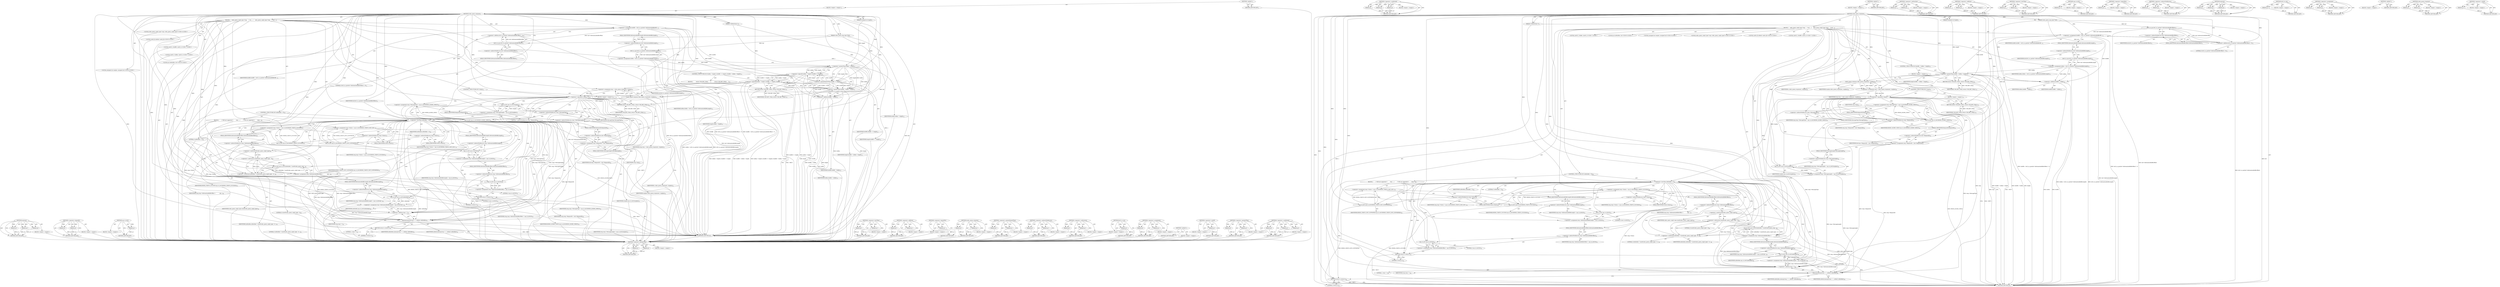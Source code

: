 digraph "&lt;operator&gt;.conditional" {
vulnerable_179 [label=<(METHOD,&lt;operator&gt;.greaterThan)>];
vulnerable_180 [label=<(PARAM,p1)>];
vulnerable_181 [label=<(PARAM,p2)>];
vulnerable_182 [label=<(BLOCK,&lt;empty&gt;,&lt;empty&gt;)>];
vulnerable_183 [label=<(METHOD_RETURN,ANY)>];
vulnerable_202 [label=<(METHOD,&lt;operator&gt;.conditional)>];
vulnerable_203 [label=<(PARAM,p1)>];
vulnerable_204 [label=<(PARAM,p2)>];
vulnerable_205 [label=<(PARAM,p3)>];
vulnerable_206 [label=<(BLOCK,&lt;empty&gt;,&lt;empty&gt;)>];
vulnerable_207 [label=<(METHOD_RETURN,ANY)>];
vulnerable_6 [label=<(METHOD,&lt;global&gt;)<SUB>1</SUB>>];
vulnerable_7 [label=<(BLOCK,&lt;empty&gt;,&lt;empty&gt;)<SUB>1</SUB>>];
vulnerable_8 [label=<(METHOD,rndis_query_response)<SUB>1</SUB>>];
vulnerable_9 [label=<(PARAM,USBNetState *s)<SUB>1</SUB>>];
vulnerable_10 [label=<(PARAM,rndis_query_msg_type *buf)<SUB>2</SUB>>];
vulnerable_11 [label=<(PARAM,unsigned int length)<SUB>2</SUB>>];
vulnerable_12 [label=<(BLOCK,{
    rndis_query_cmplt_type *resp;
    /* oid_...,{
    rndis_query_cmplt_type *resp;
    /* oid_...)<SUB>3</SUB>>];
vulnerable_13 [label="<(LOCAL,rndis_query_cmplt_type* resp: rndis_query_cmplt_type*)<SUB>4</SUB>>"];
vulnerable_14 [label="<(LOCAL,uint8_t[] infobuf: uint8_t[])<SUB>6</SUB>>"];
vulnerable_15 [label="<(LOCAL,uint32_t bufoffs: uint32_t)<SUB>7</SUB>>"];
vulnerable_16 [label="<(LOCAL,uint32_t buflen: uint32_t)<SUB>7</SUB>>"];
vulnerable_17 [label="<(LOCAL,int infobuflen: int)<SUB>8</SUB>>"];
vulnerable_18 [label="<(LOCAL,unsigned int resplen: unsigned int)<SUB>9</SUB>>"];
vulnerable_19 [label=<(&lt;operator&gt;.assignment,bufoffs = le32_to_cpu(buf-&gt;InformationBufferOff...)<SUB>11</SUB>>];
vulnerable_20 [label=<(IDENTIFIER,bufoffs,bufoffs = le32_to_cpu(buf-&gt;InformationBufferOff...)<SUB>11</SUB>>];
vulnerable_21 [label=<(&lt;operator&gt;.addition,le32_to_cpu(buf-&gt;InformationBufferOffset) + 8)<SUB>11</SUB>>];
vulnerable_22 [label=<(le32_to_cpu,le32_to_cpu(buf-&gt;InformationBufferOffset))<SUB>11</SUB>>];
vulnerable_23 [label=<(&lt;operator&gt;.indirectFieldAccess,buf-&gt;InformationBufferOffset)<SUB>11</SUB>>];
vulnerable_24 [label=<(IDENTIFIER,buf,le32_to_cpu(buf-&gt;InformationBufferOffset))<SUB>11</SUB>>];
vulnerable_25 [label=<(FIELD_IDENTIFIER,InformationBufferOffset,InformationBufferOffset)<SUB>11</SUB>>];
vulnerable_26 [label=<(LITERAL,8,le32_to_cpu(buf-&gt;InformationBufferOffset) + 8)<SUB>11</SUB>>];
vulnerable_27 [label=<(&lt;operator&gt;.assignment,buflen = le32_to_cpu(buf-&gt;InformationBufferLength))<SUB>12</SUB>>];
vulnerable_28 [label=<(IDENTIFIER,buflen,buflen = le32_to_cpu(buf-&gt;InformationBufferLength))<SUB>12</SUB>>];
vulnerable_29 [label=<(le32_to_cpu,le32_to_cpu(buf-&gt;InformationBufferLength))<SUB>12</SUB>>];
vulnerable_30 [label=<(&lt;operator&gt;.indirectFieldAccess,buf-&gt;InformationBufferLength)<SUB>12</SUB>>];
vulnerable_31 [label=<(IDENTIFIER,buf,le32_to_cpu(buf-&gt;InformationBufferLength))<SUB>12</SUB>>];
vulnerable_32 [label=<(FIELD_IDENTIFIER,InformationBufferLength,InformationBufferLength)<SUB>12</SUB>>];
vulnerable_33 [label=<(CONTROL_STRUCTURE,IF,if (bufoffs + buflen &gt; length))<SUB>13</SUB>>];
vulnerable_34 [label=<(&lt;operator&gt;.greaterThan,bufoffs + buflen &gt; length)<SUB>13</SUB>>];
vulnerable_35 [label=<(&lt;operator&gt;.addition,bufoffs + buflen)<SUB>13</SUB>>];
vulnerable_36 [label=<(IDENTIFIER,bufoffs,bufoffs + buflen)<SUB>13</SUB>>];
vulnerable_37 [label=<(IDENTIFIER,buflen,bufoffs + buflen)<SUB>13</SUB>>];
vulnerable_38 [label=<(IDENTIFIER,length,bufoffs + buflen &gt; length)<SUB>13</SUB>>];
vulnerable_39 [label=<(BLOCK,&lt;empty&gt;,&lt;empty&gt;)<SUB>14</SUB>>];
vulnerable_40 [label=<(RETURN,return USB_RET_STALL;,return USB_RET_STALL;)<SUB>14</SUB>>];
vulnerable_41 [label=<(IDENTIFIER,USB_RET_STALL,return USB_RET_STALL;)<SUB>14</SUB>>];
vulnerable_42 [label=<(&lt;operator&gt;.assignment,resp = rndis_queue_response(s, resplen))<SUB>20</SUB>>];
vulnerable_43 [label=<(IDENTIFIER,resp,resp = rndis_queue_response(s, resplen))<SUB>20</SUB>>];
vulnerable_44 [label=<(rndis_queue_response,rndis_queue_response(s, resplen))<SUB>20</SUB>>];
vulnerable_45 [label=<(IDENTIFIER,s,rndis_queue_response(s, resplen))<SUB>20</SUB>>];
vulnerable_46 [label=<(IDENTIFIER,resplen,rndis_queue_response(s, resplen))<SUB>20</SUB>>];
vulnerable_47 [label=<(CONTROL_STRUCTURE,IF,if (!resp))<SUB>21</SUB>>];
vulnerable_48 [label=<(&lt;operator&gt;.logicalNot,!resp)<SUB>21</SUB>>];
vulnerable_49 [label=<(IDENTIFIER,resp,!resp)<SUB>21</SUB>>];
vulnerable_50 [label=<(BLOCK,&lt;empty&gt;,&lt;empty&gt;)<SUB>22</SUB>>];
vulnerable_51 [label=<(RETURN,return USB_RET_STALL;,return USB_RET_STALL;)<SUB>22</SUB>>];
vulnerable_52 [label=<(IDENTIFIER,USB_RET_STALL,return USB_RET_STALL;)<SUB>22</SUB>>];
vulnerable_53 [label=<(&lt;operator&gt;.assignment,resp-&gt;MessageType = cpu_to_le32(RNDIS_QUERY_CMPLT))<SUB>24</SUB>>];
vulnerable_54 [label=<(&lt;operator&gt;.indirectFieldAccess,resp-&gt;MessageType)<SUB>24</SUB>>];
vulnerable_55 [label=<(IDENTIFIER,resp,resp-&gt;MessageType = cpu_to_le32(RNDIS_QUERY_CMPLT))<SUB>24</SUB>>];
vulnerable_56 [label=<(FIELD_IDENTIFIER,MessageType,MessageType)<SUB>24</SUB>>];
vulnerable_57 [label=<(cpu_to_le32,cpu_to_le32(RNDIS_QUERY_CMPLT))<SUB>24</SUB>>];
vulnerable_58 [label=<(IDENTIFIER,RNDIS_QUERY_CMPLT,cpu_to_le32(RNDIS_QUERY_CMPLT))<SUB>24</SUB>>];
vulnerable_59 [label=<(&lt;operator&gt;.assignment,resp-&gt;RequestID = buf-&gt;RequestID)<SUB>25</SUB>>];
vulnerable_60 [label=<(&lt;operator&gt;.indirectFieldAccess,resp-&gt;RequestID)<SUB>25</SUB>>];
vulnerable_61 [label=<(IDENTIFIER,resp,resp-&gt;RequestID = buf-&gt;RequestID)<SUB>25</SUB>>];
vulnerable_62 [label=<(FIELD_IDENTIFIER,RequestID,RequestID)<SUB>25</SUB>>];
vulnerable_63 [label=<(&lt;operator&gt;.indirectFieldAccess,buf-&gt;RequestID)<SUB>25</SUB>>];
vulnerable_64 [label=<(IDENTIFIER,buf,resp-&gt;RequestID = buf-&gt;RequestID)<SUB>25</SUB>>];
vulnerable_65 [label=<(FIELD_IDENTIFIER,RequestID,RequestID)<SUB>25</SUB>>];
vulnerable_66 [label=<(&lt;operator&gt;.assignment,resp-&gt;MessageLength = cpu_to_le32(resplen))<SUB>26</SUB>>];
vulnerable_67 [label=<(&lt;operator&gt;.indirectFieldAccess,resp-&gt;MessageLength)<SUB>26</SUB>>];
vulnerable_68 [label=<(IDENTIFIER,resp,resp-&gt;MessageLength = cpu_to_le32(resplen))<SUB>26</SUB>>];
vulnerable_69 [label=<(FIELD_IDENTIFIER,MessageLength,MessageLength)<SUB>26</SUB>>];
vulnerable_70 [label=<(cpu_to_le32,cpu_to_le32(resplen))<SUB>26</SUB>>];
vulnerable_71 [label=<(IDENTIFIER,resplen,cpu_to_le32(resplen))<SUB>26</SUB>>];
vulnerable_72 [label=<(CONTROL_STRUCTURE,IF,if (infobuflen &lt; 0))<SUB>28</SUB>>];
vulnerable_73 [label=<(&lt;operator&gt;.lessThan,infobuflen &lt; 0)<SUB>28</SUB>>];
vulnerable_74 [label=<(IDENTIFIER,infobuflen,infobuflen &lt; 0)<SUB>28</SUB>>];
vulnerable_75 [label=<(LITERAL,0,infobuflen &lt; 0)<SUB>28</SUB>>];
vulnerable_76 [label=<(BLOCK,{
        /* OID not supported */
        resp-...,{
        /* OID not supported */
        resp-...)<SUB>28</SUB>>];
vulnerable_77 [label=<(&lt;operator&gt;.assignment,resp-&gt;Status = cpu_to_le32(RNDIS_STATUS_NOT_SUP...)<SUB>30</SUB>>];
vulnerable_78 [label=<(&lt;operator&gt;.indirectFieldAccess,resp-&gt;Status)<SUB>30</SUB>>];
vulnerable_79 [label=<(IDENTIFIER,resp,resp-&gt;Status = cpu_to_le32(RNDIS_STATUS_NOT_SUP...)<SUB>30</SUB>>];
vulnerable_80 [label=<(FIELD_IDENTIFIER,Status,Status)<SUB>30</SUB>>];
vulnerable_81 [label=<(cpu_to_le32,cpu_to_le32(RNDIS_STATUS_NOT_SUPPORTED))<SUB>30</SUB>>];
vulnerable_82 [label=<(IDENTIFIER,RNDIS_STATUS_NOT_SUPPORTED,cpu_to_le32(RNDIS_STATUS_NOT_SUPPORTED))<SUB>30</SUB>>];
vulnerable_83 [label=<(&lt;operator&gt;.assignment,resp-&gt;InformationBufferLength = cpu_to_le32(0))<SUB>31</SUB>>];
vulnerable_84 [label=<(&lt;operator&gt;.indirectFieldAccess,resp-&gt;InformationBufferLength)<SUB>31</SUB>>];
vulnerable_85 [label=<(IDENTIFIER,resp,resp-&gt;InformationBufferLength = cpu_to_le32(0))<SUB>31</SUB>>];
vulnerable_86 [label=<(FIELD_IDENTIFIER,InformationBufferLength,InformationBufferLength)<SUB>31</SUB>>];
vulnerable_87 [label=<(cpu_to_le32,cpu_to_le32(0))<SUB>31</SUB>>];
vulnerable_88 [label=<(LITERAL,0,cpu_to_le32(0))<SUB>31</SUB>>];
vulnerable_89 [label=<(&lt;operator&gt;.assignment,resp-&gt;InformationBufferOffset = cpu_to_le32(0))<SUB>32</SUB>>];
vulnerable_90 [label=<(&lt;operator&gt;.indirectFieldAccess,resp-&gt;InformationBufferOffset)<SUB>32</SUB>>];
vulnerable_91 [label=<(IDENTIFIER,resp,resp-&gt;InformationBufferOffset = cpu_to_le32(0))<SUB>32</SUB>>];
vulnerable_92 [label=<(FIELD_IDENTIFIER,InformationBufferOffset,InformationBufferOffset)<SUB>32</SUB>>];
vulnerable_93 [label=<(cpu_to_le32,cpu_to_le32(0))<SUB>32</SUB>>];
vulnerable_94 [label=<(LITERAL,0,cpu_to_le32(0))<SUB>32</SUB>>];
vulnerable_95 [label=<(RETURN,return 0;,return 0;)<SUB>33</SUB>>];
vulnerable_96 [label=<(LITERAL,0,return 0;)<SUB>33</SUB>>];
vulnerable_97 [label=<(&lt;operator&gt;.assignment,resp-&gt;Status = cpu_to_le32(RNDIS_STATUS_SUCCESS))<SUB>36</SUB>>];
vulnerable_98 [label=<(&lt;operator&gt;.indirectFieldAccess,resp-&gt;Status)<SUB>36</SUB>>];
vulnerable_99 [label=<(IDENTIFIER,resp,resp-&gt;Status = cpu_to_le32(RNDIS_STATUS_SUCCESS))<SUB>36</SUB>>];
vulnerable_100 [label=<(FIELD_IDENTIFIER,Status,Status)<SUB>36</SUB>>];
vulnerable_101 [label=<(cpu_to_le32,cpu_to_le32(RNDIS_STATUS_SUCCESS))<SUB>36</SUB>>];
vulnerable_102 [label=<(IDENTIFIER,RNDIS_STATUS_SUCCESS,cpu_to_le32(RNDIS_STATUS_SUCCESS))<SUB>36</SUB>>];
vulnerable_103 [label=<(&lt;operator&gt;.assignment,resp-&gt;InformationBufferOffset =
            cpu...)<SUB>37</SUB>>];
vulnerable_104 [label=<(&lt;operator&gt;.indirectFieldAccess,resp-&gt;InformationBufferOffset)<SUB>37</SUB>>];
vulnerable_105 [label=<(IDENTIFIER,resp,resp-&gt;InformationBufferOffset =
            cpu...)<SUB>37</SUB>>];
vulnerable_106 [label=<(FIELD_IDENTIFIER,InformationBufferOffset,InformationBufferOffset)<SUB>37</SUB>>];
vulnerable_107 [label=<(cpu_to_le32,cpu_to_le32(infobuflen ? sizeof(rndis_query_cmp...)<SUB>38</SUB>>];
vulnerable_108 [label=<(&lt;operator&gt;.conditional,infobuflen ? sizeof(rndis_query_cmplt_type) - 8...)<SUB>38</SUB>>];
vulnerable_109 [label=<(IDENTIFIER,infobuflen,infobuflen ? sizeof(rndis_query_cmplt_type) - 8...)<SUB>38</SUB>>];
vulnerable_110 [label=<(&lt;operator&gt;.subtraction,sizeof(rndis_query_cmplt_type) - 8)<SUB>38</SUB>>];
vulnerable_111 [label=<(&lt;operator&gt;.sizeOf,sizeof(rndis_query_cmplt_type))<SUB>38</SUB>>];
vulnerable_112 [label=<(IDENTIFIER,rndis_query_cmplt_type,sizeof(rndis_query_cmplt_type))<SUB>38</SUB>>];
vulnerable_113 [label=<(LITERAL,8,sizeof(rndis_query_cmplt_type) - 8)<SUB>38</SUB>>];
vulnerable_114 [label=<(LITERAL,0,infobuflen ? sizeof(rndis_query_cmplt_type) - 8...)<SUB>38</SUB>>];
vulnerable_115 [label=<(&lt;operator&gt;.assignment,resp-&gt;InformationBufferLength = cpu_to_le32(inf...)<SUB>39</SUB>>];
vulnerable_116 [label=<(&lt;operator&gt;.indirectFieldAccess,resp-&gt;InformationBufferLength)<SUB>39</SUB>>];
vulnerable_117 [label=<(IDENTIFIER,resp,resp-&gt;InformationBufferLength = cpu_to_le32(inf...)<SUB>39</SUB>>];
vulnerable_118 [label=<(FIELD_IDENTIFIER,InformationBufferLength,InformationBufferLength)<SUB>39</SUB>>];
vulnerable_119 [label=<(cpu_to_le32,cpu_to_le32(infobuflen))<SUB>39</SUB>>];
vulnerable_120 [label=<(IDENTIFIER,infobuflen,cpu_to_le32(infobuflen))<SUB>39</SUB>>];
vulnerable_121 [label=<(memcpy,memcpy(resp + 1, infobuf, infobuflen))<SUB>40</SUB>>];
vulnerable_122 [label=<(&lt;operator&gt;.addition,resp + 1)<SUB>40</SUB>>];
vulnerable_123 [label=<(IDENTIFIER,resp,resp + 1)<SUB>40</SUB>>];
vulnerable_124 [label=<(LITERAL,1,resp + 1)<SUB>40</SUB>>];
vulnerable_125 [label=<(IDENTIFIER,infobuf,memcpy(resp + 1, infobuf, infobuflen))<SUB>40</SUB>>];
vulnerable_126 [label=<(IDENTIFIER,infobuflen,memcpy(resp + 1, infobuf, infobuflen))<SUB>40</SUB>>];
vulnerable_127 [label=<(RETURN,return 0;,return 0;)<SUB>42</SUB>>];
vulnerable_128 [label=<(LITERAL,0,return 0;)<SUB>42</SUB>>];
vulnerable_129 [label=<(METHOD_RETURN,int)<SUB>1</SUB>>];
vulnerable_131 [label=<(METHOD_RETURN,ANY)<SUB>1</SUB>>];
vulnerable_208 [label=<(METHOD,&lt;operator&gt;.subtraction)>];
vulnerable_209 [label=<(PARAM,p1)>];
vulnerable_210 [label=<(PARAM,p2)>];
vulnerable_211 [label=<(BLOCK,&lt;empty&gt;,&lt;empty&gt;)>];
vulnerable_212 [label=<(METHOD_RETURN,ANY)>];
vulnerable_165 [label=<(METHOD,&lt;operator&gt;.addition)>];
vulnerable_166 [label=<(PARAM,p1)>];
vulnerable_167 [label=<(PARAM,p2)>];
vulnerable_168 [label=<(BLOCK,&lt;empty&gt;,&lt;empty&gt;)>];
vulnerable_169 [label=<(METHOD_RETURN,ANY)>];
vulnerable_197 [label=<(METHOD,&lt;operator&gt;.lessThan)>];
vulnerable_198 [label=<(PARAM,p1)>];
vulnerable_199 [label=<(PARAM,p2)>];
vulnerable_200 [label=<(BLOCK,&lt;empty&gt;,&lt;empty&gt;)>];
vulnerable_201 [label=<(METHOD_RETURN,ANY)>];
vulnerable_193 [label=<(METHOD,cpu_to_le32)>];
vulnerable_194 [label=<(PARAM,p1)>];
vulnerable_195 [label=<(BLOCK,&lt;empty&gt;,&lt;empty&gt;)>];
vulnerable_196 [label=<(METHOD_RETURN,ANY)>];
vulnerable_189 [label=<(METHOD,&lt;operator&gt;.logicalNot)>];
vulnerable_190 [label=<(PARAM,p1)>];
vulnerable_191 [label=<(BLOCK,&lt;empty&gt;,&lt;empty&gt;)>];
vulnerable_192 [label=<(METHOD_RETURN,ANY)>];
vulnerable_174 [label=<(METHOD,&lt;operator&gt;.indirectFieldAccess)>];
vulnerable_175 [label=<(PARAM,p1)>];
vulnerable_176 [label=<(PARAM,p2)>];
vulnerable_177 [label=<(BLOCK,&lt;empty&gt;,&lt;empty&gt;)>];
vulnerable_178 [label=<(METHOD_RETURN,ANY)>];
vulnerable_217 [label=<(METHOD,memcpy)>];
vulnerable_218 [label=<(PARAM,p1)>];
vulnerable_219 [label=<(PARAM,p2)>];
vulnerable_220 [label=<(PARAM,p3)>];
vulnerable_221 [label=<(BLOCK,&lt;empty&gt;,&lt;empty&gt;)>];
vulnerable_222 [label=<(METHOD_RETURN,ANY)>];
vulnerable_170 [label=<(METHOD,le32_to_cpu)>];
vulnerable_171 [label=<(PARAM,p1)>];
vulnerable_172 [label=<(BLOCK,&lt;empty&gt;,&lt;empty&gt;)>];
vulnerable_173 [label=<(METHOD_RETURN,ANY)>];
vulnerable_160 [label=<(METHOD,&lt;operator&gt;.assignment)>];
vulnerable_161 [label=<(PARAM,p1)>];
vulnerable_162 [label=<(PARAM,p2)>];
vulnerable_163 [label=<(BLOCK,&lt;empty&gt;,&lt;empty&gt;)>];
vulnerable_164 [label=<(METHOD_RETURN,ANY)>];
vulnerable_154 [label=<(METHOD,&lt;global&gt;)<SUB>1</SUB>>];
vulnerable_155 [label=<(BLOCK,&lt;empty&gt;,&lt;empty&gt;)>];
vulnerable_156 [label=<(METHOD_RETURN,ANY)>];
vulnerable_184 [label=<(METHOD,rndis_queue_response)>];
vulnerable_185 [label=<(PARAM,p1)>];
vulnerable_186 [label=<(PARAM,p2)>];
vulnerable_187 [label=<(BLOCK,&lt;empty&gt;,&lt;empty&gt;)>];
vulnerable_188 [label=<(METHOD_RETURN,ANY)>];
vulnerable_213 [label=<(METHOD,&lt;operator&gt;.sizeOf)>];
vulnerable_214 [label=<(PARAM,p1)>];
vulnerable_215 [label=<(BLOCK,&lt;empty&gt;,&lt;empty&gt;)>];
vulnerable_216 [label=<(METHOD_RETURN,ANY)>];
fixed_235 [label=<(METHOD,memcpy)>];
fixed_236 [label=<(PARAM,p1)>];
fixed_237 [label=<(PARAM,p2)>];
fixed_238 [label=<(PARAM,p3)>];
fixed_239 [label=<(BLOCK,&lt;empty&gt;,&lt;empty&gt;)>];
fixed_240 [label=<(METHOD_RETURN,ANY)>];
fixed_187 [label=<(METHOD,&lt;operator&gt;.logicalOr)>];
fixed_188 [label=<(PARAM,p1)>];
fixed_189 [label=<(PARAM,p2)>];
fixed_190 [label=<(BLOCK,&lt;empty&gt;,&lt;empty&gt;)>];
fixed_191 [label=<(METHOD_RETURN,ANY)>];
fixed_211 [label=<(METHOD,cpu_to_le32)>];
fixed_212 [label=<(PARAM,p1)>];
fixed_213 [label=<(BLOCK,&lt;empty&gt;,&lt;empty&gt;)>];
fixed_214 [label=<(METHOD_RETURN,ANY)>];
fixed_6 [label=<(METHOD,&lt;global&gt;)<SUB>1</SUB>>];
fixed_7 [label=<(BLOCK,&lt;empty&gt;,&lt;empty&gt;)<SUB>1</SUB>>];
fixed_8 [label=<(METHOD,rndis_query_response)<SUB>1</SUB>>];
fixed_9 [label=<(PARAM,USBNetState *s)<SUB>1</SUB>>];
fixed_10 [label=<(PARAM,rndis_query_msg_type *buf)<SUB>2</SUB>>];
fixed_11 [label=<(PARAM,unsigned int length)<SUB>2</SUB>>];
fixed_12 [label=<(BLOCK,{
    rndis_query_cmplt_type *resp;
    /* oid_...,{
    rndis_query_cmplt_type *resp;
    /* oid_...)<SUB>3</SUB>>];
fixed_13 [label="<(LOCAL,rndis_query_cmplt_type* resp: rndis_query_cmplt_type*)<SUB>4</SUB>>"];
fixed_14 [label="<(LOCAL,uint8_t[] infobuf: uint8_t[])<SUB>6</SUB>>"];
fixed_15 [label="<(LOCAL,uint32_t bufoffs: uint32_t)<SUB>7</SUB>>"];
fixed_16 [label="<(LOCAL,uint32_t buflen: uint32_t)<SUB>7</SUB>>"];
fixed_17 [label="<(LOCAL,int infobuflen: int)<SUB>8</SUB>>"];
fixed_18 [label="<(LOCAL,unsigned int resplen: unsigned int)<SUB>9</SUB>>"];
fixed_19 [label=<(&lt;operator&gt;.assignment,bufoffs = le32_to_cpu(buf-&gt;InformationBufferOff...)<SUB>11</SUB>>];
fixed_20 [label=<(IDENTIFIER,bufoffs,bufoffs = le32_to_cpu(buf-&gt;InformationBufferOff...)<SUB>11</SUB>>];
fixed_21 [label=<(&lt;operator&gt;.addition,le32_to_cpu(buf-&gt;InformationBufferOffset) + 8)<SUB>11</SUB>>];
fixed_22 [label=<(le32_to_cpu,le32_to_cpu(buf-&gt;InformationBufferOffset))<SUB>11</SUB>>];
fixed_23 [label=<(&lt;operator&gt;.indirectFieldAccess,buf-&gt;InformationBufferOffset)<SUB>11</SUB>>];
fixed_24 [label=<(IDENTIFIER,buf,le32_to_cpu(buf-&gt;InformationBufferOffset))<SUB>11</SUB>>];
fixed_25 [label=<(FIELD_IDENTIFIER,InformationBufferOffset,InformationBufferOffset)<SUB>11</SUB>>];
fixed_26 [label=<(LITERAL,8,le32_to_cpu(buf-&gt;InformationBufferOffset) + 8)<SUB>11</SUB>>];
fixed_27 [label=<(&lt;operator&gt;.assignment,buflen = le32_to_cpu(buf-&gt;InformationBufferLength))<SUB>12</SUB>>];
fixed_28 [label=<(IDENTIFIER,buflen,buflen = le32_to_cpu(buf-&gt;InformationBufferLength))<SUB>12</SUB>>];
fixed_29 [label=<(le32_to_cpu,le32_to_cpu(buf-&gt;InformationBufferLength))<SUB>12</SUB>>];
fixed_30 [label=<(&lt;operator&gt;.indirectFieldAccess,buf-&gt;InformationBufferLength)<SUB>12</SUB>>];
fixed_31 [label=<(IDENTIFIER,buf,le32_to_cpu(buf-&gt;InformationBufferLength))<SUB>12</SUB>>];
fixed_32 [label=<(FIELD_IDENTIFIER,InformationBufferLength,InformationBufferLength)<SUB>12</SUB>>];
fixed_33 [label=<(CONTROL_STRUCTURE,IF,if (buflen &gt; length || bufoffs &gt;= length || bufoffs + buflen &gt; length))<SUB>13</SUB>>];
fixed_34 [label=<(&lt;operator&gt;.logicalOr,buflen &gt; length || bufoffs &gt;= length || bufoffs...)<SUB>13</SUB>>];
fixed_35 [label=<(&lt;operator&gt;.logicalOr,buflen &gt; length || bufoffs &gt;= length)<SUB>13</SUB>>];
fixed_36 [label=<(&lt;operator&gt;.greaterThan,buflen &gt; length)<SUB>13</SUB>>];
fixed_37 [label=<(IDENTIFIER,buflen,buflen &gt; length)<SUB>13</SUB>>];
fixed_38 [label=<(IDENTIFIER,length,buflen &gt; length)<SUB>13</SUB>>];
fixed_39 [label=<(&lt;operator&gt;.greaterEqualsThan,bufoffs &gt;= length)<SUB>13</SUB>>];
fixed_40 [label=<(IDENTIFIER,bufoffs,bufoffs &gt;= length)<SUB>13</SUB>>];
fixed_41 [label=<(IDENTIFIER,length,bufoffs &gt;= length)<SUB>13</SUB>>];
fixed_42 [label=<(&lt;operator&gt;.greaterThan,bufoffs + buflen &gt; length)<SUB>13</SUB>>];
fixed_43 [label=<(&lt;operator&gt;.addition,bufoffs + buflen)<SUB>13</SUB>>];
fixed_44 [label=<(IDENTIFIER,bufoffs,bufoffs + buflen)<SUB>13</SUB>>];
fixed_45 [label=<(IDENTIFIER,buflen,bufoffs + buflen)<SUB>13</SUB>>];
fixed_46 [label=<(IDENTIFIER,length,bufoffs + buflen &gt; length)<SUB>13</SUB>>];
fixed_47 [label=<(BLOCK,{
         return USB_RET_STALL;
    },{
         return USB_RET_STALL;
    })<SUB>13</SUB>>];
fixed_48 [label=<(RETURN,return USB_RET_STALL;,return USB_RET_STALL;)<SUB>14</SUB>>];
fixed_49 [label=<(IDENTIFIER,USB_RET_STALL,return USB_RET_STALL;)<SUB>14</SUB>>];
fixed_50 [label=<(&lt;operator&gt;.assignment,resp = rndis_queue_response(s, resplen))<SUB>21</SUB>>];
fixed_51 [label=<(IDENTIFIER,resp,resp = rndis_queue_response(s, resplen))<SUB>21</SUB>>];
fixed_52 [label=<(rndis_queue_response,rndis_queue_response(s, resplen))<SUB>21</SUB>>];
fixed_53 [label=<(IDENTIFIER,s,rndis_queue_response(s, resplen))<SUB>21</SUB>>];
fixed_54 [label=<(IDENTIFIER,resplen,rndis_queue_response(s, resplen))<SUB>21</SUB>>];
fixed_55 [label=<(CONTROL_STRUCTURE,IF,if (!resp))<SUB>22</SUB>>];
fixed_56 [label=<(&lt;operator&gt;.logicalNot,!resp)<SUB>22</SUB>>];
fixed_57 [label=<(IDENTIFIER,resp,!resp)<SUB>22</SUB>>];
fixed_58 [label=<(BLOCK,&lt;empty&gt;,&lt;empty&gt;)<SUB>23</SUB>>];
fixed_59 [label=<(RETURN,return USB_RET_STALL;,return USB_RET_STALL;)<SUB>23</SUB>>];
fixed_60 [label=<(IDENTIFIER,USB_RET_STALL,return USB_RET_STALL;)<SUB>23</SUB>>];
fixed_61 [label=<(&lt;operator&gt;.assignment,resp-&gt;MessageType = cpu_to_le32(RNDIS_QUERY_CMPLT))<SUB>25</SUB>>];
fixed_62 [label=<(&lt;operator&gt;.indirectFieldAccess,resp-&gt;MessageType)<SUB>25</SUB>>];
fixed_63 [label=<(IDENTIFIER,resp,resp-&gt;MessageType = cpu_to_le32(RNDIS_QUERY_CMPLT))<SUB>25</SUB>>];
fixed_64 [label=<(FIELD_IDENTIFIER,MessageType,MessageType)<SUB>25</SUB>>];
fixed_65 [label=<(cpu_to_le32,cpu_to_le32(RNDIS_QUERY_CMPLT))<SUB>25</SUB>>];
fixed_66 [label=<(IDENTIFIER,RNDIS_QUERY_CMPLT,cpu_to_le32(RNDIS_QUERY_CMPLT))<SUB>25</SUB>>];
fixed_67 [label=<(&lt;operator&gt;.assignment,resp-&gt;RequestID = buf-&gt;RequestID)<SUB>26</SUB>>];
fixed_68 [label=<(&lt;operator&gt;.indirectFieldAccess,resp-&gt;RequestID)<SUB>26</SUB>>];
fixed_69 [label=<(IDENTIFIER,resp,resp-&gt;RequestID = buf-&gt;RequestID)<SUB>26</SUB>>];
fixed_70 [label=<(FIELD_IDENTIFIER,RequestID,RequestID)<SUB>26</SUB>>];
fixed_71 [label=<(&lt;operator&gt;.indirectFieldAccess,buf-&gt;RequestID)<SUB>26</SUB>>];
fixed_72 [label=<(IDENTIFIER,buf,resp-&gt;RequestID = buf-&gt;RequestID)<SUB>26</SUB>>];
fixed_73 [label=<(FIELD_IDENTIFIER,RequestID,RequestID)<SUB>26</SUB>>];
fixed_74 [label=<(&lt;operator&gt;.assignment,resp-&gt;MessageLength = cpu_to_le32(resplen))<SUB>27</SUB>>];
fixed_75 [label=<(&lt;operator&gt;.indirectFieldAccess,resp-&gt;MessageLength)<SUB>27</SUB>>];
fixed_76 [label=<(IDENTIFIER,resp,resp-&gt;MessageLength = cpu_to_le32(resplen))<SUB>27</SUB>>];
fixed_77 [label=<(FIELD_IDENTIFIER,MessageLength,MessageLength)<SUB>27</SUB>>];
fixed_78 [label=<(cpu_to_le32,cpu_to_le32(resplen))<SUB>27</SUB>>];
fixed_79 [label=<(IDENTIFIER,resplen,cpu_to_le32(resplen))<SUB>27</SUB>>];
fixed_80 [label=<(CONTROL_STRUCTURE,IF,if (infobuflen &lt; 0))<SUB>29</SUB>>];
fixed_81 [label=<(&lt;operator&gt;.lessThan,infobuflen &lt; 0)<SUB>29</SUB>>];
fixed_82 [label=<(IDENTIFIER,infobuflen,infobuflen &lt; 0)<SUB>29</SUB>>];
fixed_83 [label=<(LITERAL,0,infobuflen &lt; 0)<SUB>29</SUB>>];
fixed_84 [label=<(BLOCK,{
        /* OID not supported */
        resp-...,{
        /* OID not supported */
        resp-...)<SUB>29</SUB>>];
fixed_85 [label=<(&lt;operator&gt;.assignment,resp-&gt;Status = cpu_to_le32(RNDIS_STATUS_NOT_SUP...)<SUB>31</SUB>>];
fixed_86 [label=<(&lt;operator&gt;.indirectFieldAccess,resp-&gt;Status)<SUB>31</SUB>>];
fixed_87 [label=<(IDENTIFIER,resp,resp-&gt;Status = cpu_to_le32(RNDIS_STATUS_NOT_SUP...)<SUB>31</SUB>>];
fixed_88 [label=<(FIELD_IDENTIFIER,Status,Status)<SUB>31</SUB>>];
fixed_89 [label=<(cpu_to_le32,cpu_to_le32(RNDIS_STATUS_NOT_SUPPORTED))<SUB>31</SUB>>];
fixed_90 [label=<(IDENTIFIER,RNDIS_STATUS_NOT_SUPPORTED,cpu_to_le32(RNDIS_STATUS_NOT_SUPPORTED))<SUB>31</SUB>>];
fixed_91 [label=<(&lt;operator&gt;.assignment,resp-&gt;InformationBufferLength = cpu_to_le32(0))<SUB>32</SUB>>];
fixed_92 [label=<(&lt;operator&gt;.indirectFieldAccess,resp-&gt;InformationBufferLength)<SUB>32</SUB>>];
fixed_93 [label=<(IDENTIFIER,resp,resp-&gt;InformationBufferLength = cpu_to_le32(0))<SUB>32</SUB>>];
fixed_94 [label=<(FIELD_IDENTIFIER,InformationBufferLength,InformationBufferLength)<SUB>32</SUB>>];
fixed_95 [label=<(cpu_to_le32,cpu_to_le32(0))<SUB>32</SUB>>];
fixed_96 [label=<(LITERAL,0,cpu_to_le32(0))<SUB>32</SUB>>];
fixed_97 [label=<(&lt;operator&gt;.assignment,resp-&gt;InformationBufferOffset = cpu_to_le32(0))<SUB>33</SUB>>];
fixed_98 [label=<(&lt;operator&gt;.indirectFieldAccess,resp-&gt;InformationBufferOffset)<SUB>33</SUB>>];
fixed_99 [label=<(IDENTIFIER,resp,resp-&gt;InformationBufferOffset = cpu_to_le32(0))<SUB>33</SUB>>];
fixed_100 [label=<(FIELD_IDENTIFIER,InformationBufferOffset,InformationBufferOffset)<SUB>33</SUB>>];
fixed_101 [label=<(cpu_to_le32,cpu_to_le32(0))<SUB>33</SUB>>];
fixed_102 [label=<(LITERAL,0,cpu_to_le32(0))<SUB>33</SUB>>];
fixed_103 [label=<(RETURN,return 0;,return 0;)<SUB>34</SUB>>];
fixed_104 [label=<(LITERAL,0,return 0;)<SUB>34</SUB>>];
fixed_105 [label=<(&lt;operator&gt;.assignment,resp-&gt;Status = cpu_to_le32(RNDIS_STATUS_SUCCESS))<SUB>37</SUB>>];
fixed_106 [label=<(&lt;operator&gt;.indirectFieldAccess,resp-&gt;Status)<SUB>37</SUB>>];
fixed_107 [label=<(IDENTIFIER,resp,resp-&gt;Status = cpu_to_le32(RNDIS_STATUS_SUCCESS))<SUB>37</SUB>>];
fixed_108 [label=<(FIELD_IDENTIFIER,Status,Status)<SUB>37</SUB>>];
fixed_109 [label=<(cpu_to_le32,cpu_to_le32(RNDIS_STATUS_SUCCESS))<SUB>37</SUB>>];
fixed_110 [label=<(IDENTIFIER,RNDIS_STATUS_SUCCESS,cpu_to_le32(RNDIS_STATUS_SUCCESS))<SUB>37</SUB>>];
fixed_111 [label=<(&lt;operator&gt;.assignment,resp-&gt;InformationBufferOffset =
            cpu...)<SUB>38</SUB>>];
fixed_112 [label=<(&lt;operator&gt;.indirectFieldAccess,resp-&gt;InformationBufferOffset)<SUB>38</SUB>>];
fixed_113 [label=<(IDENTIFIER,resp,resp-&gt;InformationBufferOffset =
            cpu...)<SUB>38</SUB>>];
fixed_114 [label=<(FIELD_IDENTIFIER,InformationBufferOffset,InformationBufferOffset)<SUB>38</SUB>>];
fixed_115 [label=<(cpu_to_le32,cpu_to_le32(infobuflen ? sizeof(rndis_query_cmp...)<SUB>39</SUB>>];
fixed_116 [label=<(&lt;operator&gt;.conditional,infobuflen ? sizeof(rndis_query_cmplt_type) - 8...)<SUB>39</SUB>>];
fixed_117 [label=<(IDENTIFIER,infobuflen,infobuflen ? sizeof(rndis_query_cmplt_type) - 8...)<SUB>39</SUB>>];
fixed_118 [label=<(&lt;operator&gt;.subtraction,sizeof(rndis_query_cmplt_type) - 8)<SUB>39</SUB>>];
fixed_119 [label=<(&lt;operator&gt;.sizeOf,sizeof(rndis_query_cmplt_type))<SUB>39</SUB>>];
fixed_120 [label=<(IDENTIFIER,rndis_query_cmplt_type,sizeof(rndis_query_cmplt_type))<SUB>39</SUB>>];
fixed_121 [label=<(LITERAL,8,sizeof(rndis_query_cmplt_type) - 8)<SUB>39</SUB>>];
fixed_122 [label=<(LITERAL,0,infobuflen ? sizeof(rndis_query_cmplt_type) - 8...)<SUB>39</SUB>>];
fixed_123 [label=<(&lt;operator&gt;.assignment,resp-&gt;InformationBufferLength = cpu_to_le32(inf...)<SUB>40</SUB>>];
fixed_124 [label=<(&lt;operator&gt;.indirectFieldAccess,resp-&gt;InformationBufferLength)<SUB>40</SUB>>];
fixed_125 [label=<(IDENTIFIER,resp,resp-&gt;InformationBufferLength = cpu_to_le32(inf...)<SUB>40</SUB>>];
fixed_126 [label=<(FIELD_IDENTIFIER,InformationBufferLength,InformationBufferLength)<SUB>40</SUB>>];
fixed_127 [label=<(cpu_to_le32,cpu_to_le32(infobuflen))<SUB>40</SUB>>];
fixed_128 [label=<(IDENTIFIER,infobuflen,cpu_to_le32(infobuflen))<SUB>40</SUB>>];
fixed_129 [label=<(memcpy,memcpy(resp + 1, infobuf, infobuflen))<SUB>41</SUB>>];
fixed_130 [label=<(&lt;operator&gt;.addition,resp + 1)<SUB>41</SUB>>];
fixed_131 [label=<(IDENTIFIER,resp,resp + 1)<SUB>41</SUB>>];
fixed_132 [label=<(LITERAL,1,resp + 1)<SUB>41</SUB>>];
fixed_133 [label=<(IDENTIFIER,infobuf,memcpy(resp + 1, infobuf, infobuflen))<SUB>41</SUB>>];
fixed_134 [label=<(IDENTIFIER,infobuflen,memcpy(resp + 1, infobuf, infobuflen))<SUB>41</SUB>>];
fixed_135 [label=<(RETURN,return 0;,return 0;)<SUB>43</SUB>>];
fixed_136 [label=<(LITERAL,0,return 0;)<SUB>43</SUB>>];
fixed_137 [label=<(METHOD_RETURN,int)<SUB>1</SUB>>];
fixed_139 [label=<(METHOD_RETURN,ANY)<SUB>1</SUB>>];
fixed_215 [label=<(METHOD,&lt;operator&gt;.lessThan)>];
fixed_216 [label=<(PARAM,p1)>];
fixed_217 [label=<(PARAM,p2)>];
fixed_218 [label=<(BLOCK,&lt;empty&gt;,&lt;empty&gt;)>];
fixed_219 [label=<(METHOD_RETURN,ANY)>];
fixed_173 [label=<(METHOD,&lt;operator&gt;.addition)>];
fixed_174 [label=<(PARAM,p1)>];
fixed_175 [label=<(PARAM,p2)>];
fixed_176 [label=<(BLOCK,&lt;empty&gt;,&lt;empty&gt;)>];
fixed_177 [label=<(METHOD_RETURN,ANY)>];
fixed_207 [label=<(METHOD,&lt;operator&gt;.logicalNot)>];
fixed_208 [label=<(PARAM,p1)>];
fixed_209 [label=<(BLOCK,&lt;empty&gt;,&lt;empty&gt;)>];
fixed_210 [label=<(METHOD_RETURN,ANY)>];
fixed_202 [label=<(METHOD,rndis_queue_response)>];
fixed_203 [label=<(PARAM,p1)>];
fixed_204 [label=<(PARAM,p2)>];
fixed_205 [label=<(BLOCK,&lt;empty&gt;,&lt;empty&gt;)>];
fixed_206 [label=<(METHOD_RETURN,ANY)>];
fixed_197 [label=<(METHOD,&lt;operator&gt;.greaterEqualsThan)>];
fixed_198 [label=<(PARAM,p1)>];
fixed_199 [label=<(PARAM,p2)>];
fixed_200 [label=<(BLOCK,&lt;empty&gt;,&lt;empty&gt;)>];
fixed_201 [label=<(METHOD_RETURN,ANY)>];
fixed_182 [label=<(METHOD,&lt;operator&gt;.indirectFieldAccess)>];
fixed_183 [label=<(PARAM,p1)>];
fixed_184 [label=<(PARAM,p2)>];
fixed_185 [label=<(BLOCK,&lt;empty&gt;,&lt;empty&gt;)>];
fixed_186 [label=<(METHOD_RETURN,ANY)>];
fixed_226 [label=<(METHOD,&lt;operator&gt;.subtraction)>];
fixed_227 [label=<(PARAM,p1)>];
fixed_228 [label=<(PARAM,p2)>];
fixed_229 [label=<(BLOCK,&lt;empty&gt;,&lt;empty&gt;)>];
fixed_230 [label=<(METHOD_RETURN,ANY)>];
fixed_178 [label=<(METHOD,le32_to_cpu)>];
fixed_179 [label=<(PARAM,p1)>];
fixed_180 [label=<(BLOCK,&lt;empty&gt;,&lt;empty&gt;)>];
fixed_181 [label=<(METHOD_RETURN,ANY)>];
fixed_168 [label=<(METHOD,&lt;operator&gt;.assignment)>];
fixed_169 [label=<(PARAM,p1)>];
fixed_170 [label=<(PARAM,p2)>];
fixed_171 [label=<(BLOCK,&lt;empty&gt;,&lt;empty&gt;)>];
fixed_172 [label=<(METHOD_RETURN,ANY)>];
fixed_162 [label=<(METHOD,&lt;global&gt;)<SUB>1</SUB>>];
fixed_163 [label=<(BLOCK,&lt;empty&gt;,&lt;empty&gt;)>];
fixed_164 [label=<(METHOD_RETURN,ANY)>];
fixed_231 [label=<(METHOD,&lt;operator&gt;.sizeOf)>];
fixed_232 [label=<(PARAM,p1)>];
fixed_233 [label=<(BLOCK,&lt;empty&gt;,&lt;empty&gt;)>];
fixed_234 [label=<(METHOD_RETURN,ANY)>];
fixed_192 [label=<(METHOD,&lt;operator&gt;.greaterThan)>];
fixed_193 [label=<(PARAM,p1)>];
fixed_194 [label=<(PARAM,p2)>];
fixed_195 [label=<(BLOCK,&lt;empty&gt;,&lt;empty&gt;)>];
fixed_196 [label=<(METHOD_RETURN,ANY)>];
fixed_220 [label=<(METHOD,&lt;operator&gt;.conditional)>];
fixed_221 [label=<(PARAM,p1)>];
fixed_222 [label=<(PARAM,p2)>];
fixed_223 [label=<(PARAM,p3)>];
fixed_224 [label=<(BLOCK,&lt;empty&gt;,&lt;empty&gt;)>];
fixed_225 [label=<(METHOD_RETURN,ANY)>];
vulnerable_179 -> vulnerable_180  [key=0, label="AST: "];
vulnerable_179 -> vulnerable_180  [key=1, label="DDG: "];
vulnerable_179 -> vulnerable_182  [key=0, label="AST: "];
vulnerable_179 -> vulnerable_181  [key=0, label="AST: "];
vulnerable_179 -> vulnerable_181  [key=1, label="DDG: "];
vulnerable_179 -> vulnerable_183  [key=0, label="AST: "];
vulnerable_179 -> vulnerable_183  [key=1, label="CFG: "];
vulnerable_180 -> vulnerable_183  [key=0, label="DDG: p1"];
vulnerable_181 -> vulnerable_183  [key=0, label="DDG: p2"];
vulnerable_202 -> vulnerable_203  [key=0, label="AST: "];
vulnerable_202 -> vulnerable_203  [key=1, label="DDG: "];
vulnerable_202 -> vulnerable_206  [key=0, label="AST: "];
vulnerable_202 -> vulnerable_204  [key=0, label="AST: "];
vulnerable_202 -> vulnerable_204  [key=1, label="DDG: "];
vulnerable_202 -> vulnerable_207  [key=0, label="AST: "];
vulnerable_202 -> vulnerable_207  [key=1, label="CFG: "];
vulnerable_202 -> vulnerable_205  [key=0, label="AST: "];
vulnerable_202 -> vulnerable_205  [key=1, label="DDG: "];
vulnerable_203 -> vulnerable_207  [key=0, label="DDG: p1"];
vulnerable_204 -> vulnerable_207  [key=0, label="DDG: p2"];
vulnerable_205 -> vulnerable_207  [key=0, label="DDG: p3"];
vulnerable_6 -> vulnerable_7  [key=0, label="AST: "];
vulnerable_6 -> vulnerable_131  [key=0, label="AST: "];
vulnerable_6 -> vulnerable_131  [key=1, label="CFG: "];
vulnerable_7 -> vulnerable_8  [key=0, label="AST: "];
vulnerable_8 -> vulnerable_9  [key=0, label="AST: "];
vulnerable_8 -> vulnerable_9  [key=1, label="DDG: "];
vulnerable_8 -> vulnerable_10  [key=0, label="AST: "];
vulnerable_8 -> vulnerable_10  [key=1, label="DDG: "];
vulnerable_8 -> vulnerable_11  [key=0, label="AST: "];
vulnerable_8 -> vulnerable_11  [key=1, label="DDG: "];
vulnerable_8 -> vulnerable_12  [key=0, label="AST: "];
vulnerable_8 -> vulnerable_129  [key=0, label="AST: "];
vulnerable_8 -> vulnerable_25  [key=0, label="CFG: "];
vulnerable_8 -> vulnerable_19  [key=0, label="DDG: "];
vulnerable_8 -> vulnerable_127  [key=0, label="DDG: "];
vulnerable_8 -> vulnerable_121  [key=0, label="DDG: "];
vulnerable_8 -> vulnerable_128  [key=0, label="DDG: "];
vulnerable_8 -> vulnerable_21  [key=0, label="DDG: "];
vulnerable_8 -> vulnerable_34  [key=0, label="DDG: "];
vulnerable_8 -> vulnerable_40  [key=0, label="DDG: "];
vulnerable_8 -> vulnerable_44  [key=0, label="DDG: "];
vulnerable_8 -> vulnerable_48  [key=0, label="DDG: "];
vulnerable_8 -> vulnerable_51  [key=0, label="DDG: "];
vulnerable_8 -> vulnerable_57  [key=0, label="DDG: "];
vulnerable_8 -> vulnerable_70  [key=0, label="DDG: "];
vulnerable_8 -> vulnerable_73  [key=0, label="DDG: "];
vulnerable_8 -> vulnerable_95  [key=0, label="DDG: "];
vulnerable_8 -> vulnerable_101  [key=0, label="DDG: "];
vulnerable_8 -> vulnerable_107  [key=0, label="DDG: "];
vulnerable_8 -> vulnerable_119  [key=0, label="DDG: "];
vulnerable_8 -> vulnerable_122  [key=0, label="DDG: "];
vulnerable_8 -> vulnerable_35  [key=0, label="DDG: "];
vulnerable_8 -> vulnerable_41  [key=0, label="DDG: "];
vulnerable_8 -> vulnerable_52  [key=0, label="DDG: "];
vulnerable_8 -> vulnerable_96  [key=0, label="DDG: "];
vulnerable_8 -> vulnerable_108  [key=0, label="DDG: "];
vulnerable_8 -> vulnerable_81  [key=0, label="DDG: "];
vulnerable_8 -> vulnerable_87  [key=0, label="DDG: "];
vulnerable_8 -> vulnerable_93  [key=0, label="DDG: "];
vulnerable_8 -> vulnerable_110  [key=0, label="DDG: "];
vulnerable_9 -> vulnerable_129  [key=0, label="DDG: s"];
vulnerable_9 -> vulnerable_44  [key=0, label="DDG: s"];
vulnerable_10 -> vulnerable_129  [key=0, label="DDG: buf"];
vulnerable_10 -> vulnerable_59  [key=0, label="DDG: buf"];
vulnerable_10 -> vulnerable_29  [key=0, label="DDG: buf"];
vulnerable_10 -> vulnerable_22  [key=0, label="DDG: buf"];
vulnerable_11 -> vulnerable_34  [key=0, label="DDG: length"];
vulnerable_12 -> vulnerable_13  [key=0, label="AST: "];
vulnerable_12 -> vulnerable_14  [key=0, label="AST: "];
vulnerable_12 -> vulnerable_15  [key=0, label="AST: "];
vulnerable_12 -> vulnerable_16  [key=0, label="AST: "];
vulnerable_12 -> vulnerable_17  [key=0, label="AST: "];
vulnerable_12 -> vulnerable_18  [key=0, label="AST: "];
vulnerable_12 -> vulnerable_19  [key=0, label="AST: "];
vulnerable_12 -> vulnerable_27  [key=0, label="AST: "];
vulnerable_12 -> vulnerable_33  [key=0, label="AST: "];
vulnerable_12 -> vulnerable_42  [key=0, label="AST: "];
vulnerable_12 -> vulnerable_47  [key=0, label="AST: "];
vulnerable_12 -> vulnerable_53  [key=0, label="AST: "];
vulnerable_12 -> vulnerable_59  [key=0, label="AST: "];
vulnerable_12 -> vulnerable_66  [key=0, label="AST: "];
vulnerable_12 -> vulnerable_72  [key=0, label="AST: "];
vulnerable_12 -> vulnerable_97  [key=0, label="AST: "];
vulnerable_12 -> vulnerable_103  [key=0, label="AST: "];
vulnerable_12 -> vulnerable_115  [key=0, label="AST: "];
vulnerable_12 -> vulnerable_121  [key=0, label="AST: "];
vulnerable_12 -> vulnerable_127  [key=0, label="AST: "];
vulnerable_19 -> vulnerable_20  [key=0, label="AST: "];
vulnerable_19 -> vulnerable_21  [key=0, label="AST: "];
vulnerable_19 -> vulnerable_32  [key=0, label="CFG: "];
vulnerable_19 -> vulnerable_129  [key=0, label="DDG: le32_to_cpu(buf-&gt;InformationBufferOffset) + 8"];
vulnerable_19 -> vulnerable_129  [key=1, label="DDG: bufoffs = le32_to_cpu(buf-&gt;InformationBufferOffset) + 8"];
vulnerable_19 -> vulnerable_34  [key=0, label="DDG: bufoffs"];
vulnerable_19 -> vulnerable_35  [key=0, label="DDG: bufoffs"];
vulnerable_21 -> vulnerable_22  [key=0, label="AST: "];
vulnerable_21 -> vulnerable_26  [key=0, label="AST: "];
vulnerable_21 -> vulnerable_19  [key=0, label="CFG: "];
vulnerable_21 -> vulnerable_129  [key=0, label="DDG: le32_to_cpu(buf-&gt;InformationBufferOffset)"];
vulnerable_22 -> vulnerable_23  [key=0, label="AST: "];
vulnerable_22 -> vulnerable_21  [key=0, label="CFG: "];
vulnerable_22 -> vulnerable_21  [key=1, label="DDG: buf-&gt;InformationBufferOffset"];
vulnerable_22 -> vulnerable_129  [key=0, label="DDG: buf-&gt;InformationBufferOffset"];
vulnerable_22 -> vulnerable_19  [key=0, label="DDG: buf-&gt;InformationBufferOffset"];
vulnerable_23 -> vulnerable_24  [key=0, label="AST: "];
vulnerable_23 -> vulnerable_25  [key=0, label="AST: "];
vulnerable_23 -> vulnerable_22  [key=0, label="CFG: "];
vulnerable_25 -> vulnerable_23  [key=0, label="CFG: "];
vulnerable_27 -> vulnerable_28  [key=0, label="AST: "];
vulnerable_27 -> vulnerable_29  [key=0, label="AST: "];
vulnerable_27 -> vulnerable_35  [key=0, label="CFG: "];
vulnerable_27 -> vulnerable_35  [key=1, label="DDG: buflen"];
vulnerable_27 -> vulnerable_129  [key=0, label="DDG: le32_to_cpu(buf-&gt;InformationBufferLength)"];
vulnerable_27 -> vulnerable_129  [key=1, label="DDG: buflen = le32_to_cpu(buf-&gt;InformationBufferLength)"];
vulnerable_27 -> vulnerable_34  [key=0, label="DDG: buflen"];
vulnerable_29 -> vulnerable_30  [key=0, label="AST: "];
vulnerable_29 -> vulnerable_27  [key=0, label="CFG: "];
vulnerable_29 -> vulnerable_27  [key=1, label="DDG: buf-&gt;InformationBufferLength"];
vulnerable_29 -> vulnerable_129  [key=0, label="DDG: buf-&gt;InformationBufferLength"];
vulnerable_30 -> vulnerable_31  [key=0, label="AST: "];
vulnerable_30 -> vulnerable_32  [key=0, label="AST: "];
vulnerable_30 -> vulnerable_29  [key=0, label="CFG: "];
vulnerable_32 -> vulnerable_30  [key=0, label="CFG: "];
vulnerable_33 -> vulnerable_34  [key=0, label="AST: "];
vulnerable_33 -> vulnerable_39  [key=0, label="AST: "];
vulnerable_34 -> vulnerable_35  [key=0, label="AST: "];
vulnerable_34 -> vulnerable_38  [key=0, label="AST: "];
vulnerable_34 -> vulnerable_40  [key=0, label="CFG: "];
vulnerable_34 -> vulnerable_40  [key=1, label="CDG: "];
vulnerable_34 -> vulnerable_44  [key=0, label="CFG: "];
vulnerable_34 -> vulnerable_44  [key=1, label="CDG: "];
vulnerable_34 -> vulnerable_129  [key=0, label="DDG: bufoffs + buflen"];
vulnerable_34 -> vulnerable_129  [key=1, label="DDG: length"];
vulnerable_34 -> vulnerable_129  [key=2, label="DDG: bufoffs + buflen &gt; length"];
vulnerable_34 -> vulnerable_48  [key=0, label="CDG: "];
vulnerable_34 -> vulnerable_42  [key=0, label="CDG: "];
vulnerable_35 -> vulnerable_36  [key=0, label="AST: "];
vulnerable_35 -> vulnerable_37  [key=0, label="AST: "];
vulnerable_35 -> vulnerable_34  [key=0, label="CFG: "];
vulnerable_35 -> vulnerable_129  [key=0, label="DDG: bufoffs"];
vulnerable_35 -> vulnerable_129  [key=1, label="DDG: buflen"];
vulnerable_39 -> vulnerable_40  [key=0, label="AST: "];
vulnerable_40 -> vulnerable_41  [key=0, label="AST: "];
vulnerable_40 -> vulnerable_129  [key=0, label="CFG: "];
vulnerable_40 -> vulnerable_129  [key=1, label="DDG: &lt;RET&gt;"];
vulnerable_41 -> vulnerable_40  [key=0, label="DDG: USB_RET_STALL"];
vulnerable_42 -> vulnerable_43  [key=0, label="AST: "];
vulnerable_42 -> vulnerable_44  [key=0, label="AST: "];
vulnerable_42 -> vulnerable_48  [key=0, label="CFG: "];
vulnerable_42 -> vulnerable_48  [key=1, label="DDG: resp"];
vulnerable_44 -> vulnerable_45  [key=0, label="AST: "];
vulnerable_44 -> vulnerable_46  [key=0, label="AST: "];
vulnerable_44 -> vulnerable_42  [key=0, label="CFG: "];
vulnerable_44 -> vulnerable_42  [key=1, label="DDG: s"];
vulnerable_44 -> vulnerable_42  [key=2, label="DDG: resplen"];
vulnerable_44 -> vulnerable_70  [key=0, label="DDG: resplen"];
vulnerable_47 -> vulnerable_48  [key=0, label="AST: "];
vulnerable_47 -> vulnerable_50  [key=0, label="AST: "];
vulnerable_48 -> vulnerable_49  [key=0, label="AST: "];
vulnerable_48 -> vulnerable_51  [key=0, label="CFG: "];
vulnerable_48 -> vulnerable_51  [key=1, label="CDG: "];
vulnerable_48 -> vulnerable_56  [key=0, label="CFG: "];
vulnerable_48 -> vulnerable_56  [key=1, label="CDG: "];
vulnerable_48 -> vulnerable_121  [key=0, label="DDG: resp"];
vulnerable_48 -> vulnerable_122  [key=0, label="DDG: resp"];
vulnerable_48 -> vulnerable_60  [key=0, label="CDG: "];
vulnerable_48 -> vulnerable_73  [key=0, label="CDG: "];
vulnerable_48 -> vulnerable_57  [key=0, label="CDG: "];
vulnerable_48 -> vulnerable_66  [key=0, label="CDG: "];
vulnerable_48 -> vulnerable_69  [key=0, label="CDG: "];
vulnerable_48 -> vulnerable_67  [key=0, label="CDG: "];
vulnerable_48 -> vulnerable_65  [key=0, label="CDG: "];
vulnerable_48 -> vulnerable_59  [key=0, label="CDG: "];
vulnerable_48 -> vulnerable_54  [key=0, label="CDG: "];
vulnerable_48 -> vulnerable_53  [key=0, label="CDG: "];
vulnerable_48 -> vulnerable_70  [key=0, label="CDG: "];
vulnerable_48 -> vulnerable_63  [key=0, label="CDG: "];
vulnerable_48 -> vulnerable_62  [key=0, label="CDG: "];
vulnerable_50 -> vulnerable_51  [key=0, label="AST: "];
vulnerable_51 -> vulnerable_52  [key=0, label="AST: "];
vulnerable_51 -> vulnerable_129  [key=0, label="CFG: "];
vulnerable_51 -> vulnerable_129  [key=1, label="DDG: &lt;RET&gt;"];
vulnerable_52 -> vulnerable_51  [key=0, label="DDG: USB_RET_STALL"];
vulnerable_53 -> vulnerable_54  [key=0, label="AST: "];
vulnerable_53 -> vulnerable_57  [key=0, label="AST: "];
vulnerable_53 -> vulnerable_62  [key=0, label="CFG: "];
vulnerable_53 -> vulnerable_121  [key=0, label="DDG: resp-&gt;MessageType"];
vulnerable_53 -> vulnerable_122  [key=0, label="DDG: resp-&gt;MessageType"];
vulnerable_54 -> vulnerable_55  [key=0, label="AST: "];
vulnerable_54 -> vulnerable_56  [key=0, label="AST: "];
vulnerable_54 -> vulnerable_57  [key=0, label="CFG: "];
vulnerable_56 -> vulnerable_54  [key=0, label="CFG: "];
vulnerable_57 -> vulnerable_58  [key=0, label="AST: "];
vulnerable_57 -> vulnerable_53  [key=0, label="CFG: "];
vulnerable_57 -> vulnerable_53  [key=1, label="DDG: RNDIS_QUERY_CMPLT"];
vulnerable_57 -> vulnerable_129  [key=0, label="DDG: RNDIS_QUERY_CMPLT"];
vulnerable_59 -> vulnerable_60  [key=0, label="AST: "];
vulnerable_59 -> vulnerable_63  [key=0, label="AST: "];
vulnerable_59 -> vulnerable_69  [key=0, label="CFG: "];
vulnerable_59 -> vulnerable_121  [key=0, label="DDG: resp-&gt;RequestID"];
vulnerable_59 -> vulnerable_122  [key=0, label="DDG: resp-&gt;RequestID"];
vulnerable_60 -> vulnerable_61  [key=0, label="AST: "];
vulnerable_60 -> vulnerable_62  [key=0, label="AST: "];
vulnerable_60 -> vulnerable_65  [key=0, label="CFG: "];
vulnerable_62 -> vulnerable_60  [key=0, label="CFG: "];
vulnerable_63 -> vulnerable_64  [key=0, label="AST: "];
vulnerable_63 -> vulnerable_65  [key=0, label="AST: "];
vulnerable_63 -> vulnerable_59  [key=0, label="CFG: "];
vulnerable_65 -> vulnerable_63  [key=0, label="CFG: "];
vulnerable_66 -> vulnerable_67  [key=0, label="AST: "];
vulnerable_66 -> vulnerable_70  [key=0, label="AST: "];
vulnerable_66 -> vulnerable_73  [key=0, label="CFG: "];
vulnerable_66 -> vulnerable_121  [key=0, label="DDG: resp-&gt;MessageLength"];
vulnerable_66 -> vulnerable_122  [key=0, label="DDG: resp-&gt;MessageLength"];
vulnerable_67 -> vulnerable_68  [key=0, label="AST: "];
vulnerable_67 -> vulnerable_69  [key=0, label="AST: "];
vulnerable_67 -> vulnerable_70  [key=0, label="CFG: "];
vulnerable_69 -> vulnerable_67  [key=0, label="CFG: "];
vulnerable_70 -> vulnerable_71  [key=0, label="AST: "];
vulnerable_70 -> vulnerable_66  [key=0, label="CFG: "];
vulnerable_70 -> vulnerable_66  [key=1, label="DDG: resplen"];
vulnerable_72 -> vulnerable_73  [key=0, label="AST: "];
vulnerable_72 -> vulnerable_76  [key=0, label="AST: "];
vulnerable_73 -> vulnerable_74  [key=0, label="AST: "];
vulnerable_73 -> vulnerable_75  [key=0, label="AST: "];
vulnerable_73 -> vulnerable_80  [key=0, label="CFG: "];
vulnerable_73 -> vulnerable_80  [key=1, label="CDG: "];
vulnerable_73 -> vulnerable_100  [key=0, label="CFG: "];
vulnerable_73 -> vulnerable_100  [key=1, label="CDG: "];
vulnerable_73 -> vulnerable_107  [key=0, label="CDG: "];
vulnerable_73 -> vulnerable_115  [key=0, label="CDG: "];
vulnerable_73 -> vulnerable_77  [key=0, label="CDG: "];
vulnerable_73 -> vulnerable_89  [key=0, label="CDG: "];
vulnerable_73 -> vulnerable_98  [key=0, label="CDG: "];
vulnerable_73 -> vulnerable_116  [key=0, label="CDG: "];
vulnerable_73 -> vulnerable_122  [key=0, label="CDG: "];
vulnerable_73 -> vulnerable_81  [key=0, label="CDG: "];
vulnerable_73 -> vulnerable_84  [key=0, label="CDG: "];
vulnerable_73 -> vulnerable_103  [key=0, label="CDG: "];
vulnerable_73 -> vulnerable_104  [key=0, label="CDG: "];
vulnerable_73 -> vulnerable_119  [key=0, label="CDG: "];
vulnerable_73 -> vulnerable_121  [key=0, label="CDG: "];
vulnerable_73 -> vulnerable_95  [key=0, label="CDG: "];
vulnerable_73 -> vulnerable_92  [key=0, label="CDG: "];
vulnerable_73 -> vulnerable_106  [key=0, label="CDG: "];
vulnerable_73 -> vulnerable_87  [key=0, label="CDG: "];
vulnerable_73 -> vulnerable_97  [key=0, label="CDG: "];
vulnerable_73 -> vulnerable_93  [key=0, label="CDG: "];
vulnerable_73 -> vulnerable_101  [key=0, label="CDG: "];
vulnerable_73 -> vulnerable_90  [key=0, label="CDG: "];
vulnerable_73 -> vulnerable_83  [key=0, label="CDG: "];
vulnerable_73 -> vulnerable_118  [key=0, label="CDG: "];
vulnerable_73 -> vulnerable_127  [key=0, label="CDG: "];
vulnerable_73 -> vulnerable_108  [key=0, label="CDG: "];
vulnerable_73 -> vulnerable_78  [key=0, label="CDG: "];
vulnerable_73 -> vulnerable_86  [key=0, label="CDG: "];
vulnerable_73 -> vulnerable_110  [key=0, label="CDG: "];
vulnerable_73 -> vulnerable_111  [key=0, label="CDG: "];
vulnerable_76 -> vulnerable_77  [key=0, label="AST: "];
vulnerable_76 -> vulnerable_83  [key=0, label="AST: "];
vulnerable_76 -> vulnerable_89  [key=0, label="AST: "];
vulnerable_76 -> vulnerable_95  [key=0, label="AST: "];
vulnerable_77 -> vulnerable_78  [key=0, label="AST: "];
vulnerable_77 -> vulnerable_81  [key=0, label="AST: "];
vulnerable_77 -> vulnerable_86  [key=0, label="CFG: "];
vulnerable_78 -> vulnerable_79  [key=0, label="AST: "];
vulnerable_78 -> vulnerable_80  [key=0, label="AST: "];
vulnerable_78 -> vulnerable_81  [key=0, label="CFG: "];
vulnerable_80 -> vulnerable_78  [key=0, label="CFG: "];
vulnerable_81 -> vulnerable_82  [key=0, label="AST: "];
vulnerable_81 -> vulnerable_77  [key=0, label="CFG: "];
vulnerable_81 -> vulnerable_77  [key=1, label="DDG: RNDIS_STATUS_NOT_SUPPORTED"];
vulnerable_81 -> vulnerable_129  [key=0, label="DDG: RNDIS_STATUS_NOT_SUPPORTED"];
vulnerable_83 -> vulnerable_84  [key=0, label="AST: "];
vulnerable_83 -> vulnerable_87  [key=0, label="AST: "];
vulnerable_83 -> vulnerable_92  [key=0, label="CFG: "];
vulnerable_84 -> vulnerable_85  [key=0, label="AST: "];
vulnerable_84 -> vulnerable_86  [key=0, label="AST: "];
vulnerable_84 -> vulnerable_87  [key=0, label="CFG: "];
vulnerable_86 -> vulnerable_84  [key=0, label="CFG: "];
vulnerable_87 -> vulnerable_88  [key=0, label="AST: "];
vulnerable_87 -> vulnerable_83  [key=0, label="CFG: "];
vulnerable_87 -> vulnerable_83  [key=1, label="DDG: 0"];
vulnerable_89 -> vulnerable_90  [key=0, label="AST: "];
vulnerable_89 -> vulnerable_93  [key=0, label="AST: "];
vulnerable_89 -> vulnerable_95  [key=0, label="CFG: "];
vulnerable_90 -> vulnerable_91  [key=0, label="AST: "];
vulnerable_90 -> vulnerable_92  [key=0, label="AST: "];
vulnerable_90 -> vulnerable_93  [key=0, label="CFG: "];
vulnerable_92 -> vulnerable_90  [key=0, label="CFG: "];
vulnerable_93 -> vulnerable_94  [key=0, label="AST: "];
vulnerable_93 -> vulnerable_89  [key=0, label="CFG: "];
vulnerable_93 -> vulnerable_89  [key=1, label="DDG: 0"];
vulnerable_95 -> vulnerable_96  [key=0, label="AST: "];
vulnerable_95 -> vulnerable_129  [key=0, label="CFG: "];
vulnerable_95 -> vulnerable_129  [key=1, label="DDG: &lt;RET&gt;"];
vulnerable_96 -> vulnerable_95  [key=0, label="DDG: 0"];
vulnerable_97 -> vulnerable_98  [key=0, label="AST: "];
vulnerable_97 -> vulnerable_101  [key=0, label="AST: "];
vulnerable_97 -> vulnerable_106  [key=0, label="CFG: "];
vulnerable_97 -> vulnerable_121  [key=0, label="DDG: resp-&gt;Status"];
vulnerable_97 -> vulnerable_122  [key=0, label="DDG: resp-&gt;Status"];
vulnerable_98 -> vulnerable_99  [key=0, label="AST: "];
vulnerable_98 -> vulnerable_100  [key=0, label="AST: "];
vulnerable_98 -> vulnerable_101  [key=0, label="CFG: "];
vulnerable_100 -> vulnerable_98  [key=0, label="CFG: "];
vulnerable_101 -> vulnerable_102  [key=0, label="AST: "];
vulnerable_101 -> vulnerable_97  [key=0, label="CFG: "];
vulnerable_101 -> vulnerable_97  [key=1, label="DDG: RNDIS_STATUS_SUCCESS"];
vulnerable_101 -> vulnerable_129  [key=0, label="DDG: RNDIS_STATUS_SUCCESS"];
vulnerable_103 -> vulnerable_104  [key=0, label="AST: "];
vulnerable_103 -> vulnerable_107  [key=0, label="AST: "];
vulnerable_103 -> vulnerable_118  [key=0, label="CFG: "];
vulnerable_103 -> vulnerable_121  [key=0, label="DDG: resp-&gt;InformationBufferOffset"];
vulnerable_103 -> vulnerable_122  [key=0, label="DDG: resp-&gt;InformationBufferOffset"];
vulnerable_104 -> vulnerable_105  [key=0, label="AST: "];
vulnerable_104 -> vulnerable_106  [key=0, label="AST: "];
vulnerable_104 -> vulnerable_111  [key=0, label="CFG: "];
vulnerable_104 -> vulnerable_108  [key=0, label="CFG: "];
vulnerable_106 -> vulnerable_104  [key=0, label="CFG: "];
vulnerable_107 -> vulnerable_108  [key=0, label="AST: "];
vulnerable_107 -> vulnerable_103  [key=0, label="CFG: "];
vulnerable_107 -> vulnerable_103  [key=1, label="DDG: infobuflen ? sizeof(rndis_query_cmplt_type) - 8 : 0"];
vulnerable_108 -> vulnerable_109  [key=0, label="AST: "];
vulnerable_108 -> vulnerable_110  [key=0, label="AST: "];
vulnerable_108 -> vulnerable_114  [key=0, label="AST: "];
vulnerable_108 -> vulnerable_107  [key=0, label="CFG: "];
vulnerable_110 -> vulnerable_111  [key=0, label="AST: "];
vulnerable_110 -> vulnerable_113  [key=0, label="AST: "];
vulnerable_110 -> vulnerable_108  [key=0, label="CFG: "];
vulnerable_110 -> vulnerable_108  [key=1, label="DDG: 8"];
vulnerable_110 -> vulnerable_107  [key=0, label="DDG: 8"];
vulnerable_111 -> vulnerable_112  [key=0, label="AST: "];
vulnerable_111 -> vulnerable_110  [key=0, label="CFG: "];
vulnerable_111 -> vulnerable_129  [key=0, label="DDG: rndis_query_cmplt_type"];
vulnerable_115 -> vulnerable_116  [key=0, label="AST: "];
vulnerable_115 -> vulnerable_119  [key=0, label="AST: "];
vulnerable_115 -> vulnerable_122  [key=0, label="CFG: "];
vulnerable_115 -> vulnerable_122  [key=1, label="DDG: resp-&gt;InformationBufferLength"];
vulnerable_115 -> vulnerable_121  [key=0, label="DDG: resp-&gt;InformationBufferLength"];
vulnerable_116 -> vulnerable_117  [key=0, label="AST: "];
vulnerable_116 -> vulnerable_118  [key=0, label="AST: "];
vulnerable_116 -> vulnerable_119  [key=0, label="CFG: "];
vulnerable_118 -> vulnerable_116  [key=0, label="CFG: "];
vulnerable_119 -> vulnerable_120  [key=0, label="AST: "];
vulnerable_119 -> vulnerable_115  [key=0, label="CFG: "];
vulnerable_119 -> vulnerable_115  [key=1, label="DDG: infobuflen"];
vulnerable_119 -> vulnerable_121  [key=0, label="DDG: infobuflen"];
vulnerable_121 -> vulnerable_122  [key=0, label="AST: "];
vulnerable_121 -> vulnerable_125  [key=0, label="AST: "];
vulnerable_121 -> vulnerable_126  [key=0, label="AST: "];
vulnerable_121 -> vulnerable_127  [key=0, label="CFG: "];
vulnerable_122 -> vulnerable_123  [key=0, label="AST: "];
vulnerable_122 -> vulnerable_124  [key=0, label="AST: "];
vulnerable_122 -> vulnerable_121  [key=0, label="CFG: "];
vulnerable_127 -> vulnerable_128  [key=0, label="AST: "];
vulnerable_127 -> vulnerable_129  [key=0, label="CFG: "];
vulnerable_127 -> vulnerable_129  [key=1, label="DDG: &lt;RET&gt;"];
vulnerable_128 -> vulnerable_127  [key=0, label="DDG: 0"];
vulnerable_208 -> vulnerable_209  [key=0, label="AST: "];
vulnerable_208 -> vulnerable_209  [key=1, label="DDG: "];
vulnerable_208 -> vulnerable_211  [key=0, label="AST: "];
vulnerable_208 -> vulnerable_210  [key=0, label="AST: "];
vulnerable_208 -> vulnerable_210  [key=1, label="DDG: "];
vulnerable_208 -> vulnerable_212  [key=0, label="AST: "];
vulnerable_208 -> vulnerable_212  [key=1, label="CFG: "];
vulnerable_209 -> vulnerable_212  [key=0, label="DDG: p1"];
vulnerable_210 -> vulnerable_212  [key=0, label="DDG: p2"];
vulnerable_165 -> vulnerable_166  [key=0, label="AST: "];
vulnerable_165 -> vulnerable_166  [key=1, label="DDG: "];
vulnerable_165 -> vulnerable_168  [key=0, label="AST: "];
vulnerable_165 -> vulnerable_167  [key=0, label="AST: "];
vulnerable_165 -> vulnerable_167  [key=1, label="DDG: "];
vulnerable_165 -> vulnerable_169  [key=0, label="AST: "];
vulnerable_165 -> vulnerable_169  [key=1, label="CFG: "];
vulnerable_166 -> vulnerable_169  [key=0, label="DDG: p1"];
vulnerable_167 -> vulnerable_169  [key=0, label="DDG: p2"];
vulnerable_197 -> vulnerable_198  [key=0, label="AST: "];
vulnerable_197 -> vulnerable_198  [key=1, label="DDG: "];
vulnerable_197 -> vulnerable_200  [key=0, label="AST: "];
vulnerable_197 -> vulnerable_199  [key=0, label="AST: "];
vulnerable_197 -> vulnerable_199  [key=1, label="DDG: "];
vulnerable_197 -> vulnerable_201  [key=0, label="AST: "];
vulnerable_197 -> vulnerable_201  [key=1, label="CFG: "];
vulnerable_198 -> vulnerable_201  [key=0, label="DDG: p1"];
vulnerable_199 -> vulnerable_201  [key=0, label="DDG: p2"];
vulnerable_193 -> vulnerable_194  [key=0, label="AST: "];
vulnerable_193 -> vulnerable_194  [key=1, label="DDG: "];
vulnerable_193 -> vulnerable_195  [key=0, label="AST: "];
vulnerable_193 -> vulnerable_196  [key=0, label="AST: "];
vulnerable_193 -> vulnerable_196  [key=1, label="CFG: "];
vulnerable_194 -> vulnerable_196  [key=0, label="DDG: p1"];
vulnerable_189 -> vulnerable_190  [key=0, label="AST: "];
vulnerable_189 -> vulnerable_190  [key=1, label="DDG: "];
vulnerable_189 -> vulnerable_191  [key=0, label="AST: "];
vulnerable_189 -> vulnerable_192  [key=0, label="AST: "];
vulnerable_189 -> vulnerable_192  [key=1, label="CFG: "];
vulnerable_190 -> vulnerable_192  [key=0, label="DDG: p1"];
vulnerable_174 -> vulnerable_175  [key=0, label="AST: "];
vulnerable_174 -> vulnerable_175  [key=1, label="DDG: "];
vulnerable_174 -> vulnerable_177  [key=0, label="AST: "];
vulnerable_174 -> vulnerable_176  [key=0, label="AST: "];
vulnerable_174 -> vulnerable_176  [key=1, label="DDG: "];
vulnerable_174 -> vulnerable_178  [key=0, label="AST: "];
vulnerable_174 -> vulnerable_178  [key=1, label="CFG: "];
vulnerable_175 -> vulnerable_178  [key=0, label="DDG: p1"];
vulnerable_176 -> vulnerable_178  [key=0, label="DDG: p2"];
vulnerable_217 -> vulnerable_218  [key=0, label="AST: "];
vulnerable_217 -> vulnerable_218  [key=1, label="DDG: "];
vulnerable_217 -> vulnerable_221  [key=0, label="AST: "];
vulnerable_217 -> vulnerable_219  [key=0, label="AST: "];
vulnerable_217 -> vulnerable_219  [key=1, label="DDG: "];
vulnerable_217 -> vulnerable_222  [key=0, label="AST: "];
vulnerable_217 -> vulnerable_222  [key=1, label="CFG: "];
vulnerable_217 -> vulnerable_220  [key=0, label="AST: "];
vulnerable_217 -> vulnerable_220  [key=1, label="DDG: "];
vulnerable_218 -> vulnerable_222  [key=0, label="DDG: p1"];
vulnerable_219 -> vulnerable_222  [key=0, label="DDG: p2"];
vulnerable_220 -> vulnerable_222  [key=0, label="DDG: p3"];
vulnerable_170 -> vulnerable_171  [key=0, label="AST: "];
vulnerable_170 -> vulnerable_171  [key=1, label="DDG: "];
vulnerable_170 -> vulnerable_172  [key=0, label="AST: "];
vulnerable_170 -> vulnerable_173  [key=0, label="AST: "];
vulnerable_170 -> vulnerable_173  [key=1, label="CFG: "];
vulnerable_171 -> vulnerable_173  [key=0, label="DDG: p1"];
vulnerable_160 -> vulnerable_161  [key=0, label="AST: "];
vulnerable_160 -> vulnerable_161  [key=1, label="DDG: "];
vulnerable_160 -> vulnerable_163  [key=0, label="AST: "];
vulnerable_160 -> vulnerable_162  [key=0, label="AST: "];
vulnerable_160 -> vulnerable_162  [key=1, label="DDG: "];
vulnerable_160 -> vulnerable_164  [key=0, label="AST: "];
vulnerable_160 -> vulnerable_164  [key=1, label="CFG: "];
vulnerable_161 -> vulnerable_164  [key=0, label="DDG: p1"];
vulnerable_162 -> vulnerable_164  [key=0, label="DDG: p2"];
vulnerable_154 -> vulnerable_155  [key=0, label="AST: "];
vulnerable_154 -> vulnerable_156  [key=0, label="AST: "];
vulnerable_154 -> vulnerable_156  [key=1, label="CFG: "];
vulnerable_184 -> vulnerable_185  [key=0, label="AST: "];
vulnerable_184 -> vulnerable_185  [key=1, label="DDG: "];
vulnerable_184 -> vulnerable_187  [key=0, label="AST: "];
vulnerable_184 -> vulnerable_186  [key=0, label="AST: "];
vulnerable_184 -> vulnerable_186  [key=1, label="DDG: "];
vulnerable_184 -> vulnerable_188  [key=0, label="AST: "];
vulnerable_184 -> vulnerable_188  [key=1, label="CFG: "];
vulnerable_185 -> vulnerable_188  [key=0, label="DDG: p1"];
vulnerable_186 -> vulnerable_188  [key=0, label="DDG: p2"];
vulnerable_213 -> vulnerable_214  [key=0, label="AST: "];
vulnerable_213 -> vulnerable_214  [key=1, label="DDG: "];
vulnerable_213 -> vulnerable_215  [key=0, label="AST: "];
vulnerable_213 -> vulnerable_216  [key=0, label="AST: "];
vulnerable_213 -> vulnerable_216  [key=1, label="CFG: "];
vulnerable_214 -> vulnerable_216  [key=0, label="DDG: p1"];
fixed_235 -> fixed_236  [key=0, label="AST: "];
fixed_235 -> fixed_236  [key=1, label="DDG: "];
fixed_235 -> fixed_239  [key=0, label="AST: "];
fixed_235 -> fixed_237  [key=0, label="AST: "];
fixed_235 -> fixed_237  [key=1, label="DDG: "];
fixed_235 -> fixed_240  [key=0, label="AST: "];
fixed_235 -> fixed_240  [key=1, label="CFG: "];
fixed_235 -> fixed_238  [key=0, label="AST: "];
fixed_235 -> fixed_238  [key=1, label="DDG: "];
fixed_236 -> fixed_240  [key=0, label="DDG: p1"];
fixed_237 -> fixed_240  [key=0, label="DDG: p2"];
fixed_238 -> fixed_240  [key=0, label="DDG: p3"];
fixed_239 -> vulnerable_179  [key=0];
fixed_240 -> vulnerable_179  [key=0];
fixed_187 -> fixed_188  [key=0, label="AST: "];
fixed_187 -> fixed_188  [key=1, label="DDG: "];
fixed_187 -> fixed_190  [key=0, label="AST: "];
fixed_187 -> fixed_189  [key=0, label="AST: "];
fixed_187 -> fixed_189  [key=1, label="DDG: "];
fixed_187 -> fixed_191  [key=0, label="AST: "];
fixed_187 -> fixed_191  [key=1, label="CFG: "];
fixed_188 -> fixed_191  [key=0, label="DDG: p1"];
fixed_189 -> fixed_191  [key=0, label="DDG: p2"];
fixed_190 -> vulnerable_179  [key=0];
fixed_191 -> vulnerable_179  [key=0];
fixed_211 -> fixed_212  [key=0, label="AST: "];
fixed_211 -> fixed_212  [key=1, label="DDG: "];
fixed_211 -> fixed_213  [key=0, label="AST: "];
fixed_211 -> fixed_214  [key=0, label="AST: "];
fixed_211 -> fixed_214  [key=1, label="CFG: "];
fixed_212 -> fixed_214  [key=0, label="DDG: p1"];
fixed_213 -> vulnerable_179  [key=0];
fixed_214 -> vulnerable_179  [key=0];
fixed_6 -> fixed_7  [key=0, label="AST: "];
fixed_6 -> fixed_139  [key=0, label="AST: "];
fixed_6 -> fixed_139  [key=1, label="CFG: "];
fixed_7 -> fixed_8  [key=0, label="AST: "];
fixed_8 -> fixed_9  [key=0, label="AST: "];
fixed_8 -> fixed_9  [key=1, label="DDG: "];
fixed_8 -> fixed_10  [key=0, label="AST: "];
fixed_8 -> fixed_10  [key=1, label="DDG: "];
fixed_8 -> fixed_11  [key=0, label="AST: "];
fixed_8 -> fixed_11  [key=1, label="DDG: "];
fixed_8 -> fixed_12  [key=0, label="AST: "];
fixed_8 -> fixed_137  [key=0, label="AST: "];
fixed_8 -> fixed_25  [key=0, label="CFG: "];
fixed_8 -> fixed_19  [key=0, label="DDG: "];
fixed_8 -> fixed_135  [key=0, label="DDG: "];
fixed_8 -> fixed_129  [key=0, label="DDG: "];
fixed_8 -> fixed_136  [key=0, label="DDG: "];
fixed_8 -> fixed_21  [key=0, label="DDG: "];
fixed_8 -> fixed_48  [key=0, label="DDG: "];
fixed_8 -> fixed_52  [key=0, label="DDG: "];
fixed_8 -> fixed_56  [key=0, label="DDG: "];
fixed_8 -> fixed_59  [key=0, label="DDG: "];
fixed_8 -> fixed_65  [key=0, label="DDG: "];
fixed_8 -> fixed_78  [key=0, label="DDG: "];
fixed_8 -> fixed_81  [key=0, label="DDG: "];
fixed_8 -> fixed_103  [key=0, label="DDG: "];
fixed_8 -> fixed_109  [key=0, label="DDG: "];
fixed_8 -> fixed_115  [key=0, label="DDG: "];
fixed_8 -> fixed_127  [key=0, label="DDG: "];
fixed_8 -> fixed_130  [key=0, label="DDG: "];
fixed_8 -> fixed_42  [key=0, label="DDG: "];
fixed_8 -> fixed_49  [key=0, label="DDG: "];
fixed_8 -> fixed_60  [key=0, label="DDG: "];
fixed_8 -> fixed_104  [key=0, label="DDG: "];
fixed_8 -> fixed_116  [key=0, label="DDG: "];
fixed_8 -> fixed_36  [key=0, label="DDG: "];
fixed_8 -> fixed_39  [key=0, label="DDG: "];
fixed_8 -> fixed_43  [key=0, label="DDG: "];
fixed_8 -> fixed_89  [key=0, label="DDG: "];
fixed_8 -> fixed_95  [key=0, label="DDG: "];
fixed_8 -> fixed_101  [key=0, label="DDG: "];
fixed_8 -> fixed_118  [key=0, label="DDG: "];
fixed_9 -> fixed_137  [key=0, label="DDG: s"];
fixed_9 -> fixed_52  [key=0, label="DDG: s"];
fixed_10 -> fixed_137  [key=0, label="DDG: buf"];
fixed_10 -> fixed_67  [key=0, label="DDG: buf"];
fixed_10 -> fixed_29  [key=0, label="DDG: buf"];
fixed_10 -> fixed_22  [key=0, label="DDG: buf"];
fixed_11 -> fixed_36  [key=0, label="DDG: length"];
fixed_12 -> fixed_13  [key=0, label="AST: "];
fixed_12 -> fixed_14  [key=0, label="AST: "];
fixed_12 -> fixed_15  [key=0, label="AST: "];
fixed_12 -> fixed_16  [key=0, label="AST: "];
fixed_12 -> fixed_17  [key=0, label="AST: "];
fixed_12 -> fixed_18  [key=0, label="AST: "];
fixed_12 -> fixed_19  [key=0, label="AST: "];
fixed_12 -> fixed_27  [key=0, label="AST: "];
fixed_12 -> fixed_33  [key=0, label="AST: "];
fixed_12 -> fixed_50  [key=0, label="AST: "];
fixed_12 -> fixed_55  [key=0, label="AST: "];
fixed_12 -> fixed_61  [key=0, label="AST: "];
fixed_12 -> fixed_67  [key=0, label="AST: "];
fixed_12 -> fixed_74  [key=0, label="AST: "];
fixed_12 -> fixed_80  [key=0, label="AST: "];
fixed_12 -> fixed_105  [key=0, label="AST: "];
fixed_12 -> fixed_111  [key=0, label="AST: "];
fixed_12 -> fixed_123  [key=0, label="AST: "];
fixed_12 -> fixed_129  [key=0, label="AST: "];
fixed_12 -> fixed_135  [key=0, label="AST: "];
fixed_13 -> vulnerable_179  [key=0];
fixed_14 -> vulnerable_179  [key=0];
fixed_15 -> vulnerable_179  [key=0];
fixed_16 -> vulnerable_179  [key=0];
fixed_17 -> vulnerable_179  [key=0];
fixed_18 -> vulnerable_179  [key=0];
fixed_19 -> fixed_20  [key=0, label="AST: "];
fixed_19 -> fixed_21  [key=0, label="AST: "];
fixed_19 -> fixed_32  [key=0, label="CFG: "];
fixed_19 -> fixed_137  [key=0, label="DDG: bufoffs"];
fixed_19 -> fixed_137  [key=1, label="DDG: le32_to_cpu(buf-&gt;InformationBufferOffset) + 8"];
fixed_19 -> fixed_137  [key=2, label="DDG: bufoffs = le32_to_cpu(buf-&gt;InformationBufferOffset) + 8"];
fixed_19 -> fixed_42  [key=0, label="DDG: bufoffs"];
fixed_19 -> fixed_39  [key=0, label="DDG: bufoffs"];
fixed_19 -> fixed_43  [key=0, label="DDG: bufoffs"];
fixed_20 -> vulnerable_179  [key=0];
fixed_21 -> fixed_22  [key=0, label="AST: "];
fixed_21 -> fixed_26  [key=0, label="AST: "];
fixed_21 -> fixed_19  [key=0, label="CFG: "];
fixed_21 -> fixed_137  [key=0, label="DDG: le32_to_cpu(buf-&gt;InformationBufferOffset)"];
fixed_22 -> fixed_23  [key=0, label="AST: "];
fixed_22 -> fixed_21  [key=0, label="CFG: "];
fixed_22 -> fixed_21  [key=1, label="DDG: buf-&gt;InformationBufferOffset"];
fixed_22 -> fixed_137  [key=0, label="DDG: buf-&gt;InformationBufferOffset"];
fixed_22 -> fixed_19  [key=0, label="DDG: buf-&gt;InformationBufferOffset"];
fixed_23 -> fixed_24  [key=0, label="AST: "];
fixed_23 -> fixed_25  [key=0, label="AST: "];
fixed_23 -> fixed_22  [key=0, label="CFG: "];
fixed_24 -> vulnerable_179  [key=0];
fixed_25 -> fixed_23  [key=0, label="CFG: "];
fixed_26 -> vulnerable_179  [key=0];
fixed_27 -> fixed_28  [key=0, label="AST: "];
fixed_27 -> fixed_29  [key=0, label="AST: "];
fixed_27 -> fixed_36  [key=0, label="CFG: "];
fixed_27 -> fixed_36  [key=1, label="DDG: buflen"];
fixed_27 -> fixed_137  [key=0, label="DDG: le32_to_cpu(buf-&gt;InformationBufferLength)"];
fixed_27 -> fixed_137  [key=1, label="DDG: buflen = le32_to_cpu(buf-&gt;InformationBufferLength)"];
fixed_28 -> vulnerable_179  [key=0];
fixed_29 -> fixed_30  [key=0, label="AST: "];
fixed_29 -> fixed_27  [key=0, label="CFG: "];
fixed_29 -> fixed_27  [key=1, label="DDG: buf-&gt;InformationBufferLength"];
fixed_29 -> fixed_137  [key=0, label="DDG: buf-&gt;InformationBufferLength"];
fixed_30 -> fixed_31  [key=0, label="AST: "];
fixed_30 -> fixed_32  [key=0, label="AST: "];
fixed_30 -> fixed_29  [key=0, label="CFG: "];
fixed_31 -> vulnerable_179  [key=0];
fixed_32 -> fixed_30  [key=0, label="CFG: "];
fixed_33 -> fixed_34  [key=0, label="AST: "];
fixed_33 -> fixed_47  [key=0, label="AST: "];
fixed_34 -> fixed_35  [key=0, label="AST: "];
fixed_34 -> fixed_42  [key=0, label="AST: "];
fixed_34 -> fixed_48  [key=0, label="CFG: "];
fixed_34 -> fixed_48  [key=1, label="CDG: "];
fixed_34 -> fixed_52  [key=0, label="CFG: "];
fixed_34 -> fixed_52  [key=1, label="CDG: "];
fixed_34 -> fixed_137  [key=0, label="DDG: buflen &gt; length || bufoffs &gt;= length"];
fixed_34 -> fixed_137  [key=1, label="DDG: bufoffs + buflen &gt; length"];
fixed_34 -> fixed_137  [key=2, label="DDG: buflen &gt; length || bufoffs &gt;= length || bufoffs + buflen &gt; length"];
fixed_34 -> fixed_56  [key=0, label="CDG: "];
fixed_34 -> fixed_50  [key=0, label="CDG: "];
fixed_35 -> fixed_36  [key=0, label="AST: "];
fixed_35 -> fixed_39  [key=0, label="AST: "];
fixed_35 -> fixed_34  [key=0, label="CFG: "];
fixed_35 -> fixed_34  [key=1, label="DDG: buflen &gt; length"];
fixed_35 -> fixed_34  [key=2, label="DDG: bufoffs &gt;= length"];
fixed_35 -> fixed_43  [key=0, label="CFG: "];
fixed_35 -> fixed_43  [key=1, label="CDG: "];
fixed_35 -> fixed_137  [key=0, label="DDG: buflen &gt; length"];
fixed_35 -> fixed_137  [key=1, label="DDG: bufoffs &gt;= length"];
fixed_35 -> fixed_42  [key=0, label="CDG: "];
fixed_36 -> fixed_37  [key=0, label="AST: "];
fixed_36 -> fixed_38  [key=0, label="AST: "];
fixed_36 -> fixed_35  [key=0, label="CFG: "];
fixed_36 -> fixed_35  [key=1, label="DDG: buflen"];
fixed_36 -> fixed_35  [key=2, label="DDG: length"];
fixed_36 -> fixed_39  [key=0, label="CFG: "];
fixed_36 -> fixed_39  [key=1, label="DDG: length"];
fixed_36 -> fixed_39  [key=2, label="CDG: "];
fixed_36 -> fixed_137  [key=0, label="DDG: buflen"];
fixed_36 -> fixed_137  [key=1, label="DDG: length"];
fixed_36 -> fixed_42  [key=0, label="DDG: buflen"];
fixed_36 -> fixed_42  [key=1, label="DDG: length"];
fixed_36 -> fixed_43  [key=0, label="DDG: buflen"];
fixed_37 -> vulnerable_179  [key=0];
fixed_38 -> vulnerable_179  [key=0];
fixed_39 -> fixed_40  [key=0, label="AST: "];
fixed_39 -> fixed_41  [key=0, label="AST: "];
fixed_39 -> fixed_35  [key=0, label="CFG: "];
fixed_39 -> fixed_35  [key=1, label="DDG: bufoffs"];
fixed_39 -> fixed_35  [key=2, label="DDG: length"];
fixed_39 -> fixed_137  [key=0, label="DDG: bufoffs"];
fixed_39 -> fixed_137  [key=1, label="DDG: length"];
fixed_39 -> fixed_42  [key=0, label="DDG: bufoffs"];
fixed_39 -> fixed_42  [key=1, label="DDG: length"];
fixed_39 -> fixed_43  [key=0, label="DDG: bufoffs"];
fixed_40 -> vulnerable_179  [key=0];
fixed_41 -> vulnerable_179  [key=0];
fixed_42 -> fixed_43  [key=0, label="AST: "];
fixed_42 -> fixed_46  [key=0, label="AST: "];
fixed_42 -> fixed_34  [key=0, label="CFG: "];
fixed_42 -> fixed_34  [key=1, label="DDG: bufoffs + buflen"];
fixed_42 -> fixed_34  [key=2, label="DDG: length"];
fixed_42 -> fixed_137  [key=0, label="DDG: bufoffs + buflen"];
fixed_42 -> fixed_137  [key=1, label="DDG: length"];
fixed_43 -> fixed_44  [key=0, label="AST: "];
fixed_43 -> fixed_45  [key=0, label="AST: "];
fixed_43 -> fixed_42  [key=0, label="CFG: "];
fixed_43 -> fixed_137  [key=0, label="DDG: bufoffs"];
fixed_43 -> fixed_137  [key=1, label="DDG: buflen"];
fixed_44 -> vulnerable_179  [key=0];
fixed_45 -> vulnerable_179  [key=0];
fixed_46 -> vulnerable_179  [key=0];
fixed_47 -> fixed_48  [key=0, label="AST: "];
fixed_48 -> fixed_49  [key=0, label="AST: "];
fixed_48 -> fixed_137  [key=0, label="CFG: "];
fixed_48 -> fixed_137  [key=1, label="DDG: &lt;RET&gt;"];
fixed_49 -> fixed_48  [key=0, label="DDG: USB_RET_STALL"];
fixed_50 -> fixed_51  [key=0, label="AST: "];
fixed_50 -> fixed_52  [key=0, label="AST: "];
fixed_50 -> fixed_56  [key=0, label="CFG: "];
fixed_50 -> fixed_56  [key=1, label="DDG: resp"];
fixed_51 -> vulnerable_179  [key=0];
fixed_52 -> fixed_53  [key=0, label="AST: "];
fixed_52 -> fixed_54  [key=0, label="AST: "];
fixed_52 -> fixed_50  [key=0, label="CFG: "];
fixed_52 -> fixed_50  [key=1, label="DDG: s"];
fixed_52 -> fixed_50  [key=2, label="DDG: resplen"];
fixed_52 -> fixed_78  [key=0, label="DDG: resplen"];
fixed_53 -> vulnerable_179  [key=0];
fixed_54 -> vulnerable_179  [key=0];
fixed_55 -> fixed_56  [key=0, label="AST: "];
fixed_55 -> fixed_58  [key=0, label="AST: "];
fixed_56 -> fixed_57  [key=0, label="AST: "];
fixed_56 -> fixed_59  [key=0, label="CFG: "];
fixed_56 -> fixed_59  [key=1, label="CDG: "];
fixed_56 -> fixed_64  [key=0, label="CFG: "];
fixed_56 -> fixed_64  [key=1, label="CDG: "];
fixed_56 -> fixed_129  [key=0, label="DDG: resp"];
fixed_56 -> fixed_130  [key=0, label="DDG: resp"];
fixed_56 -> fixed_68  [key=0, label="CDG: "];
fixed_56 -> fixed_73  [key=0, label="CDG: "];
fixed_56 -> fixed_77  [key=0, label="CDG: "];
fixed_56 -> fixed_75  [key=0, label="CDG: "];
fixed_56 -> fixed_81  [key=0, label="CDG: "];
fixed_56 -> fixed_67  [key=0, label="CDG: "];
fixed_56 -> fixed_74  [key=0, label="CDG: "];
fixed_56 -> fixed_65  [key=0, label="CDG: "];
fixed_56 -> fixed_61  [key=0, label="CDG: "];
fixed_56 -> fixed_71  [key=0, label="CDG: "];
fixed_56 -> fixed_70  [key=0, label="CDG: "];
fixed_56 -> fixed_78  [key=0, label="CDG: "];
fixed_56 -> fixed_62  [key=0, label="CDG: "];
fixed_57 -> vulnerable_179  [key=0];
fixed_58 -> fixed_59  [key=0, label="AST: "];
fixed_59 -> fixed_60  [key=0, label="AST: "];
fixed_59 -> fixed_137  [key=0, label="CFG: "];
fixed_59 -> fixed_137  [key=1, label="DDG: &lt;RET&gt;"];
fixed_60 -> fixed_59  [key=0, label="DDG: USB_RET_STALL"];
fixed_61 -> fixed_62  [key=0, label="AST: "];
fixed_61 -> fixed_65  [key=0, label="AST: "];
fixed_61 -> fixed_70  [key=0, label="CFG: "];
fixed_61 -> fixed_129  [key=0, label="DDG: resp-&gt;MessageType"];
fixed_61 -> fixed_130  [key=0, label="DDG: resp-&gt;MessageType"];
fixed_62 -> fixed_63  [key=0, label="AST: "];
fixed_62 -> fixed_64  [key=0, label="AST: "];
fixed_62 -> fixed_65  [key=0, label="CFG: "];
fixed_63 -> vulnerable_179  [key=0];
fixed_64 -> fixed_62  [key=0, label="CFG: "];
fixed_65 -> fixed_66  [key=0, label="AST: "];
fixed_65 -> fixed_61  [key=0, label="CFG: "];
fixed_65 -> fixed_61  [key=1, label="DDG: RNDIS_QUERY_CMPLT"];
fixed_65 -> fixed_137  [key=0, label="DDG: RNDIS_QUERY_CMPLT"];
fixed_66 -> vulnerable_179  [key=0];
fixed_67 -> fixed_68  [key=0, label="AST: "];
fixed_67 -> fixed_71  [key=0, label="AST: "];
fixed_67 -> fixed_77  [key=0, label="CFG: "];
fixed_67 -> fixed_129  [key=0, label="DDG: resp-&gt;RequestID"];
fixed_67 -> fixed_130  [key=0, label="DDG: resp-&gt;RequestID"];
fixed_68 -> fixed_69  [key=0, label="AST: "];
fixed_68 -> fixed_70  [key=0, label="AST: "];
fixed_68 -> fixed_73  [key=0, label="CFG: "];
fixed_69 -> vulnerable_179  [key=0];
fixed_70 -> fixed_68  [key=0, label="CFG: "];
fixed_71 -> fixed_72  [key=0, label="AST: "];
fixed_71 -> fixed_73  [key=0, label="AST: "];
fixed_71 -> fixed_67  [key=0, label="CFG: "];
fixed_72 -> vulnerable_179  [key=0];
fixed_73 -> fixed_71  [key=0, label="CFG: "];
fixed_74 -> fixed_75  [key=0, label="AST: "];
fixed_74 -> fixed_78  [key=0, label="AST: "];
fixed_74 -> fixed_81  [key=0, label="CFG: "];
fixed_74 -> fixed_129  [key=0, label="DDG: resp-&gt;MessageLength"];
fixed_74 -> fixed_130  [key=0, label="DDG: resp-&gt;MessageLength"];
fixed_75 -> fixed_76  [key=0, label="AST: "];
fixed_75 -> fixed_77  [key=0, label="AST: "];
fixed_75 -> fixed_78  [key=0, label="CFG: "];
fixed_76 -> vulnerable_179  [key=0];
fixed_77 -> fixed_75  [key=0, label="CFG: "];
fixed_78 -> fixed_79  [key=0, label="AST: "];
fixed_78 -> fixed_74  [key=0, label="CFG: "];
fixed_78 -> fixed_74  [key=1, label="DDG: resplen"];
fixed_79 -> vulnerable_179  [key=0];
fixed_80 -> fixed_81  [key=0, label="AST: "];
fixed_80 -> fixed_84  [key=0, label="AST: "];
fixed_81 -> fixed_82  [key=0, label="AST: "];
fixed_81 -> fixed_83  [key=0, label="AST: "];
fixed_81 -> fixed_88  [key=0, label="CFG: "];
fixed_81 -> fixed_88  [key=1, label="CDG: "];
fixed_81 -> fixed_108  [key=0, label="CFG: "];
fixed_81 -> fixed_108  [key=1, label="CDG: "];
fixed_81 -> fixed_94  [key=0, label="CDG: "];
fixed_81 -> fixed_115  [key=0, label="CDG: "];
fixed_81 -> fixed_89  [key=0, label="CDG: "];
fixed_81 -> fixed_98  [key=0, label="CDG: "];
fixed_81 -> fixed_116  [key=0, label="CDG: "];
fixed_81 -> fixed_114  [key=0, label="CDG: "];
fixed_81 -> fixed_85  [key=0, label="CDG: "];
fixed_81 -> fixed_103  [key=0, label="CDG: "];
fixed_81 -> fixed_95  [key=0, label="CDG: "];
fixed_81 -> fixed_92  [key=0, label="CDG: "];
fixed_81 -> fixed_123  [key=0, label="CDG: "];
fixed_81 -> fixed_106  [key=0, label="CDG: "];
fixed_81 -> fixed_97  [key=0, label="CDG: "];
fixed_81 -> fixed_91  [key=0, label="CDG: "];
fixed_81 -> fixed_112  [key=0, label="CDG: "];
fixed_81 -> fixed_129  [key=0, label="CDG: "];
fixed_81 -> fixed_101  [key=0, label="CDG: "];
fixed_81 -> fixed_126  [key=0, label="CDG: "];
fixed_81 -> fixed_105  [key=0, label="CDG: "];
fixed_81 -> fixed_130  [key=0, label="CDG: "];
fixed_81 -> fixed_100  [key=0, label="CDG: "];
fixed_81 -> fixed_135  [key=0, label="CDG: "];
fixed_81 -> fixed_127  [key=0, label="CDG: "];
fixed_81 -> fixed_124  [key=0, label="CDG: "];
fixed_81 -> fixed_111  [key=0, label="CDG: "];
fixed_81 -> fixed_109  [key=0, label="CDG: "];
fixed_81 -> fixed_86  [key=0, label="CDG: "];
fixed_81 -> fixed_119  [key=0, label="CDG: "];
fixed_81 -> fixed_118  [key=0, label="CDG: "];
fixed_82 -> vulnerable_179  [key=0];
fixed_83 -> vulnerable_179  [key=0];
fixed_84 -> fixed_85  [key=0, label="AST: "];
fixed_84 -> fixed_91  [key=0, label="AST: "];
fixed_84 -> fixed_97  [key=0, label="AST: "];
fixed_84 -> fixed_103  [key=0, label="AST: "];
fixed_85 -> fixed_86  [key=0, label="AST: "];
fixed_85 -> fixed_89  [key=0, label="AST: "];
fixed_85 -> fixed_94  [key=0, label="CFG: "];
fixed_86 -> fixed_87  [key=0, label="AST: "];
fixed_86 -> fixed_88  [key=0, label="AST: "];
fixed_86 -> fixed_89  [key=0, label="CFG: "];
fixed_87 -> vulnerable_179  [key=0];
fixed_88 -> fixed_86  [key=0, label="CFG: "];
fixed_89 -> fixed_90  [key=0, label="AST: "];
fixed_89 -> fixed_85  [key=0, label="CFG: "];
fixed_89 -> fixed_85  [key=1, label="DDG: RNDIS_STATUS_NOT_SUPPORTED"];
fixed_89 -> fixed_137  [key=0, label="DDG: RNDIS_STATUS_NOT_SUPPORTED"];
fixed_90 -> vulnerable_179  [key=0];
fixed_91 -> fixed_92  [key=0, label="AST: "];
fixed_91 -> fixed_95  [key=0, label="AST: "];
fixed_91 -> fixed_100  [key=0, label="CFG: "];
fixed_92 -> fixed_93  [key=0, label="AST: "];
fixed_92 -> fixed_94  [key=0, label="AST: "];
fixed_92 -> fixed_95  [key=0, label="CFG: "];
fixed_93 -> vulnerable_179  [key=0];
fixed_94 -> fixed_92  [key=0, label="CFG: "];
fixed_95 -> fixed_96  [key=0, label="AST: "];
fixed_95 -> fixed_91  [key=0, label="CFG: "];
fixed_95 -> fixed_91  [key=1, label="DDG: 0"];
fixed_96 -> vulnerable_179  [key=0];
fixed_97 -> fixed_98  [key=0, label="AST: "];
fixed_97 -> fixed_101  [key=0, label="AST: "];
fixed_97 -> fixed_103  [key=0, label="CFG: "];
fixed_98 -> fixed_99  [key=0, label="AST: "];
fixed_98 -> fixed_100  [key=0, label="AST: "];
fixed_98 -> fixed_101  [key=0, label="CFG: "];
fixed_99 -> vulnerable_179  [key=0];
fixed_100 -> fixed_98  [key=0, label="CFG: "];
fixed_101 -> fixed_102  [key=0, label="AST: "];
fixed_101 -> fixed_97  [key=0, label="CFG: "];
fixed_101 -> fixed_97  [key=1, label="DDG: 0"];
fixed_102 -> vulnerable_179  [key=0];
fixed_103 -> fixed_104  [key=0, label="AST: "];
fixed_103 -> fixed_137  [key=0, label="CFG: "];
fixed_103 -> fixed_137  [key=1, label="DDG: &lt;RET&gt;"];
fixed_104 -> fixed_103  [key=0, label="DDG: 0"];
fixed_105 -> fixed_106  [key=0, label="AST: "];
fixed_105 -> fixed_109  [key=0, label="AST: "];
fixed_105 -> fixed_114  [key=0, label="CFG: "];
fixed_105 -> fixed_129  [key=0, label="DDG: resp-&gt;Status"];
fixed_105 -> fixed_130  [key=0, label="DDG: resp-&gt;Status"];
fixed_106 -> fixed_107  [key=0, label="AST: "];
fixed_106 -> fixed_108  [key=0, label="AST: "];
fixed_106 -> fixed_109  [key=0, label="CFG: "];
fixed_107 -> vulnerable_179  [key=0];
fixed_108 -> fixed_106  [key=0, label="CFG: "];
fixed_109 -> fixed_110  [key=0, label="AST: "];
fixed_109 -> fixed_105  [key=0, label="CFG: "];
fixed_109 -> fixed_105  [key=1, label="DDG: RNDIS_STATUS_SUCCESS"];
fixed_109 -> fixed_137  [key=0, label="DDG: RNDIS_STATUS_SUCCESS"];
fixed_110 -> vulnerable_179  [key=0];
fixed_111 -> fixed_112  [key=0, label="AST: "];
fixed_111 -> fixed_115  [key=0, label="AST: "];
fixed_111 -> fixed_126  [key=0, label="CFG: "];
fixed_111 -> fixed_129  [key=0, label="DDG: resp-&gt;InformationBufferOffset"];
fixed_111 -> fixed_130  [key=0, label="DDG: resp-&gt;InformationBufferOffset"];
fixed_112 -> fixed_113  [key=0, label="AST: "];
fixed_112 -> fixed_114  [key=0, label="AST: "];
fixed_112 -> fixed_119  [key=0, label="CFG: "];
fixed_112 -> fixed_116  [key=0, label="CFG: "];
fixed_113 -> vulnerable_179  [key=0];
fixed_114 -> fixed_112  [key=0, label="CFG: "];
fixed_115 -> fixed_116  [key=0, label="AST: "];
fixed_115 -> fixed_111  [key=0, label="CFG: "];
fixed_115 -> fixed_111  [key=1, label="DDG: infobuflen ? sizeof(rndis_query_cmplt_type) - 8 : 0"];
fixed_116 -> fixed_117  [key=0, label="AST: "];
fixed_116 -> fixed_118  [key=0, label="AST: "];
fixed_116 -> fixed_122  [key=0, label="AST: "];
fixed_116 -> fixed_115  [key=0, label="CFG: "];
fixed_117 -> vulnerable_179  [key=0];
fixed_118 -> fixed_119  [key=0, label="AST: "];
fixed_118 -> fixed_121  [key=0, label="AST: "];
fixed_118 -> fixed_116  [key=0, label="CFG: "];
fixed_118 -> fixed_116  [key=1, label="DDG: 8"];
fixed_118 -> fixed_115  [key=0, label="DDG: 8"];
fixed_119 -> fixed_120  [key=0, label="AST: "];
fixed_119 -> fixed_118  [key=0, label="CFG: "];
fixed_119 -> fixed_137  [key=0, label="DDG: rndis_query_cmplt_type"];
fixed_120 -> vulnerable_179  [key=0];
fixed_121 -> vulnerable_179  [key=0];
fixed_122 -> vulnerable_179  [key=0];
fixed_123 -> fixed_124  [key=0, label="AST: "];
fixed_123 -> fixed_127  [key=0, label="AST: "];
fixed_123 -> fixed_130  [key=0, label="CFG: "];
fixed_123 -> fixed_130  [key=1, label="DDG: resp-&gt;InformationBufferLength"];
fixed_123 -> fixed_129  [key=0, label="DDG: resp-&gt;InformationBufferLength"];
fixed_124 -> fixed_125  [key=0, label="AST: "];
fixed_124 -> fixed_126  [key=0, label="AST: "];
fixed_124 -> fixed_127  [key=0, label="CFG: "];
fixed_125 -> vulnerable_179  [key=0];
fixed_126 -> fixed_124  [key=0, label="CFG: "];
fixed_127 -> fixed_128  [key=0, label="AST: "];
fixed_127 -> fixed_123  [key=0, label="CFG: "];
fixed_127 -> fixed_123  [key=1, label="DDG: infobuflen"];
fixed_127 -> fixed_129  [key=0, label="DDG: infobuflen"];
fixed_128 -> vulnerable_179  [key=0];
fixed_129 -> fixed_130  [key=0, label="AST: "];
fixed_129 -> fixed_133  [key=0, label="AST: "];
fixed_129 -> fixed_134  [key=0, label="AST: "];
fixed_129 -> fixed_135  [key=0, label="CFG: "];
fixed_130 -> fixed_131  [key=0, label="AST: "];
fixed_130 -> fixed_132  [key=0, label="AST: "];
fixed_130 -> fixed_129  [key=0, label="CFG: "];
fixed_131 -> vulnerable_179  [key=0];
fixed_132 -> vulnerable_179  [key=0];
fixed_133 -> vulnerable_179  [key=0];
fixed_134 -> vulnerable_179  [key=0];
fixed_135 -> fixed_136  [key=0, label="AST: "];
fixed_135 -> fixed_137  [key=0, label="CFG: "];
fixed_135 -> fixed_137  [key=1, label="DDG: &lt;RET&gt;"];
fixed_136 -> fixed_135  [key=0, label="DDG: 0"];
fixed_137 -> vulnerable_179  [key=0];
fixed_139 -> vulnerable_179  [key=0];
fixed_215 -> fixed_216  [key=0, label="AST: "];
fixed_215 -> fixed_216  [key=1, label="DDG: "];
fixed_215 -> fixed_218  [key=0, label="AST: "];
fixed_215 -> fixed_217  [key=0, label="AST: "];
fixed_215 -> fixed_217  [key=1, label="DDG: "];
fixed_215 -> fixed_219  [key=0, label="AST: "];
fixed_215 -> fixed_219  [key=1, label="CFG: "];
fixed_216 -> fixed_219  [key=0, label="DDG: p1"];
fixed_217 -> fixed_219  [key=0, label="DDG: p2"];
fixed_218 -> vulnerable_179  [key=0];
fixed_219 -> vulnerable_179  [key=0];
fixed_173 -> fixed_174  [key=0, label="AST: "];
fixed_173 -> fixed_174  [key=1, label="DDG: "];
fixed_173 -> fixed_176  [key=0, label="AST: "];
fixed_173 -> fixed_175  [key=0, label="AST: "];
fixed_173 -> fixed_175  [key=1, label="DDG: "];
fixed_173 -> fixed_177  [key=0, label="AST: "];
fixed_173 -> fixed_177  [key=1, label="CFG: "];
fixed_174 -> fixed_177  [key=0, label="DDG: p1"];
fixed_175 -> fixed_177  [key=0, label="DDG: p2"];
fixed_176 -> vulnerable_179  [key=0];
fixed_177 -> vulnerable_179  [key=0];
fixed_207 -> fixed_208  [key=0, label="AST: "];
fixed_207 -> fixed_208  [key=1, label="DDG: "];
fixed_207 -> fixed_209  [key=0, label="AST: "];
fixed_207 -> fixed_210  [key=0, label="AST: "];
fixed_207 -> fixed_210  [key=1, label="CFG: "];
fixed_208 -> fixed_210  [key=0, label="DDG: p1"];
fixed_209 -> vulnerable_179  [key=0];
fixed_210 -> vulnerable_179  [key=0];
fixed_202 -> fixed_203  [key=0, label="AST: "];
fixed_202 -> fixed_203  [key=1, label="DDG: "];
fixed_202 -> fixed_205  [key=0, label="AST: "];
fixed_202 -> fixed_204  [key=0, label="AST: "];
fixed_202 -> fixed_204  [key=1, label="DDG: "];
fixed_202 -> fixed_206  [key=0, label="AST: "];
fixed_202 -> fixed_206  [key=1, label="CFG: "];
fixed_203 -> fixed_206  [key=0, label="DDG: p1"];
fixed_204 -> fixed_206  [key=0, label="DDG: p2"];
fixed_205 -> vulnerable_179  [key=0];
fixed_206 -> vulnerable_179  [key=0];
fixed_197 -> fixed_198  [key=0, label="AST: "];
fixed_197 -> fixed_198  [key=1, label="DDG: "];
fixed_197 -> fixed_200  [key=0, label="AST: "];
fixed_197 -> fixed_199  [key=0, label="AST: "];
fixed_197 -> fixed_199  [key=1, label="DDG: "];
fixed_197 -> fixed_201  [key=0, label="AST: "];
fixed_197 -> fixed_201  [key=1, label="CFG: "];
fixed_198 -> fixed_201  [key=0, label="DDG: p1"];
fixed_199 -> fixed_201  [key=0, label="DDG: p2"];
fixed_200 -> vulnerable_179  [key=0];
fixed_201 -> vulnerable_179  [key=0];
fixed_182 -> fixed_183  [key=0, label="AST: "];
fixed_182 -> fixed_183  [key=1, label="DDG: "];
fixed_182 -> fixed_185  [key=0, label="AST: "];
fixed_182 -> fixed_184  [key=0, label="AST: "];
fixed_182 -> fixed_184  [key=1, label="DDG: "];
fixed_182 -> fixed_186  [key=0, label="AST: "];
fixed_182 -> fixed_186  [key=1, label="CFG: "];
fixed_183 -> fixed_186  [key=0, label="DDG: p1"];
fixed_184 -> fixed_186  [key=0, label="DDG: p2"];
fixed_185 -> vulnerable_179  [key=0];
fixed_186 -> vulnerable_179  [key=0];
fixed_226 -> fixed_227  [key=0, label="AST: "];
fixed_226 -> fixed_227  [key=1, label="DDG: "];
fixed_226 -> fixed_229  [key=0, label="AST: "];
fixed_226 -> fixed_228  [key=0, label="AST: "];
fixed_226 -> fixed_228  [key=1, label="DDG: "];
fixed_226 -> fixed_230  [key=0, label="AST: "];
fixed_226 -> fixed_230  [key=1, label="CFG: "];
fixed_227 -> fixed_230  [key=0, label="DDG: p1"];
fixed_228 -> fixed_230  [key=0, label="DDG: p2"];
fixed_229 -> vulnerable_179  [key=0];
fixed_230 -> vulnerable_179  [key=0];
fixed_178 -> fixed_179  [key=0, label="AST: "];
fixed_178 -> fixed_179  [key=1, label="DDG: "];
fixed_178 -> fixed_180  [key=0, label="AST: "];
fixed_178 -> fixed_181  [key=0, label="AST: "];
fixed_178 -> fixed_181  [key=1, label="CFG: "];
fixed_179 -> fixed_181  [key=0, label="DDG: p1"];
fixed_180 -> vulnerable_179  [key=0];
fixed_181 -> vulnerable_179  [key=0];
fixed_168 -> fixed_169  [key=0, label="AST: "];
fixed_168 -> fixed_169  [key=1, label="DDG: "];
fixed_168 -> fixed_171  [key=0, label="AST: "];
fixed_168 -> fixed_170  [key=0, label="AST: "];
fixed_168 -> fixed_170  [key=1, label="DDG: "];
fixed_168 -> fixed_172  [key=0, label="AST: "];
fixed_168 -> fixed_172  [key=1, label="CFG: "];
fixed_169 -> fixed_172  [key=0, label="DDG: p1"];
fixed_170 -> fixed_172  [key=0, label="DDG: p2"];
fixed_171 -> vulnerable_179  [key=0];
fixed_172 -> vulnerable_179  [key=0];
fixed_162 -> fixed_163  [key=0, label="AST: "];
fixed_162 -> fixed_164  [key=0, label="AST: "];
fixed_162 -> fixed_164  [key=1, label="CFG: "];
fixed_163 -> vulnerable_179  [key=0];
fixed_164 -> vulnerable_179  [key=0];
fixed_231 -> fixed_232  [key=0, label="AST: "];
fixed_231 -> fixed_232  [key=1, label="DDG: "];
fixed_231 -> fixed_233  [key=0, label="AST: "];
fixed_231 -> fixed_234  [key=0, label="AST: "];
fixed_231 -> fixed_234  [key=1, label="CFG: "];
fixed_232 -> fixed_234  [key=0, label="DDG: p1"];
fixed_233 -> vulnerable_179  [key=0];
fixed_234 -> vulnerable_179  [key=0];
fixed_192 -> fixed_193  [key=0, label="AST: "];
fixed_192 -> fixed_193  [key=1, label="DDG: "];
fixed_192 -> fixed_195  [key=0, label="AST: "];
fixed_192 -> fixed_194  [key=0, label="AST: "];
fixed_192 -> fixed_194  [key=1, label="DDG: "];
fixed_192 -> fixed_196  [key=0, label="AST: "];
fixed_192 -> fixed_196  [key=1, label="CFG: "];
fixed_193 -> fixed_196  [key=0, label="DDG: p1"];
fixed_194 -> fixed_196  [key=0, label="DDG: p2"];
fixed_195 -> vulnerable_179  [key=0];
fixed_196 -> vulnerable_179  [key=0];
fixed_220 -> fixed_221  [key=0, label="AST: "];
fixed_220 -> fixed_221  [key=1, label="DDG: "];
fixed_220 -> fixed_224  [key=0, label="AST: "];
fixed_220 -> fixed_222  [key=0, label="AST: "];
fixed_220 -> fixed_222  [key=1, label="DDG: "];
fixed_220 -> fixed_225  [key=0, label="AST: "];
fixed_220 -> fixed_225  [key=1, label="CFG: "];
fixed_220 -> fixed_223  [key=0, label="AST: "];
fixed_220 -> fixed_223  [key=1, label="DDG: "];
fixed_221 -> fixed_225  [key=0, label="DDG: p1"];
fixed_222 -> fixed_225  [key=0, label="DDG: p2"];
fixed_223 -> fixed_225  [key=0, label="DDG: p3"];
fixed_224 -> vulnerable_179  [key=0];
fixed_225 -> vulnerable_179  [key=0];
}

